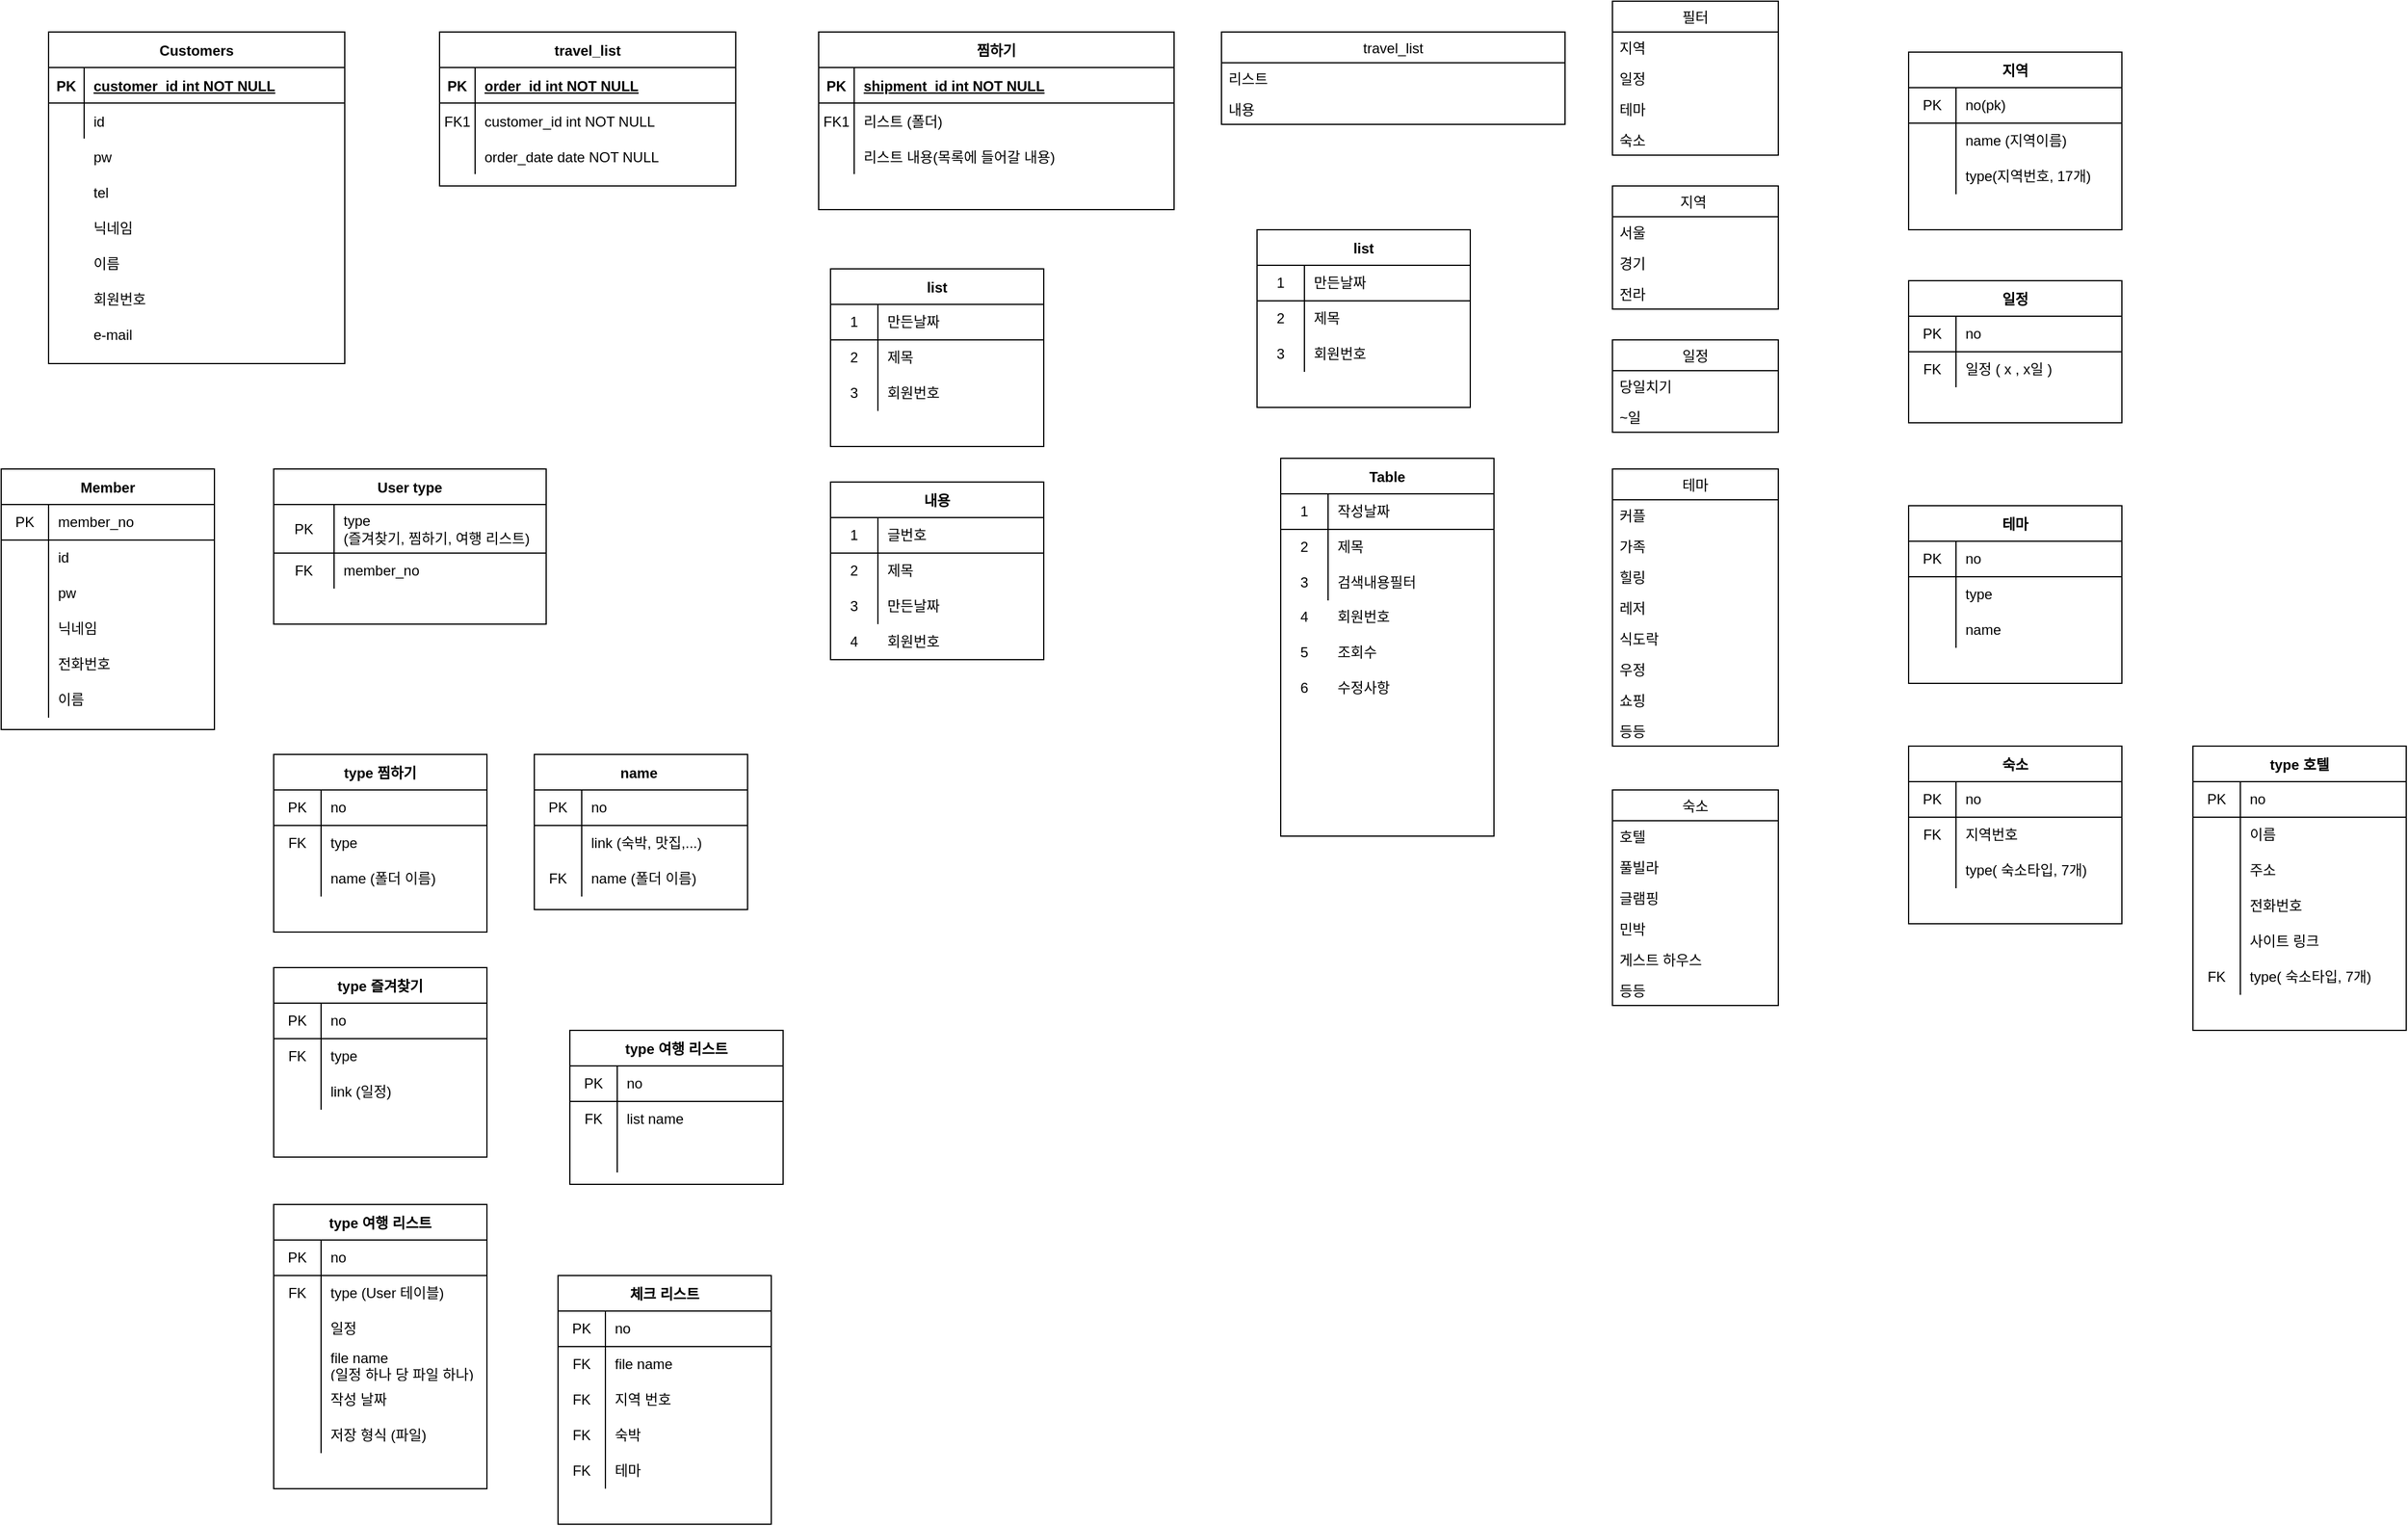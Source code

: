 <mxfile version="14.8.0" type="github" pages="2"><diagram id="R2lEEEUBdFMjLlhIrx00" name="Page-1"><mxGraphModel dx="524" dy="1007" grid="1" gridSize="10" guides="1" tooltips="1" connect="1" arrows="1" fold="1" page="1" pageScale="1" pageWidth="3300" pageHeight="4681" math="0" shadow="0" extFonts="Permanent Marker^https://fonts.googleapis.com/css?family=Permanent+Marker"><root><mxCell id="0"/><mxCell id="1" parent="0"/><mxCell id="C-vyLk0tnHw3VtMMgP7b-2" value="travel_list" style="shape=table;startSize=30;container=1;collapsible=1;childLayout=tableLayout;fixedRows=1;rowLines=0;fontStyle=1;align=center;resizeLast=1;" parent="1" vertex="1"><mxGeometry x="450" y="120" width="250" height="130" as="geometry"/></mxCell><mxCell id="C-vyLk0tnHw3VtMMgP7b-3" value="" style="shape=partialRectangle;collapsible=0;dropTarget=0;pointerEvents=0;fillColor=none;points=[[0,0.5],[1,0.5]];portConstraint=eastwest;top=0;left=0;right=0;bottom=1;" parent="C-vyLk0tnHw3VtMMgP7b-2" vertex="1"><mxGeometry y="30" width="250" height="30" as="geometry"/></mxCell><mxCell id="C-vyLk0tnHw3VtMMgP7b-4" value="PK" style="shape=partialRectangle;overflow=hidden;connectable=0;fillColor=none;top=0;left=0;bottom=0;right=0;fontStyle=1;" parent="C-vyLk0tnHw3VtMMgP7b-3" vertex="1"><mxGeometry width="30" height="30" as="geometry"/></mxCell><mxCell id="C-vyLk0tnHw3VtMMgP7b-5" value="order_id int NOT NULL " style="shape=partialRectangle;overflow=hidden;connectable=0;fillColor=none;top=0;left=0;bottom=0;right=0;align=left;spacingLeft=6;fontStyle=5;" parent="C-vyLk0tnHw3VtMMgP7b-3" vertex="1"><mxGeometry x="30" width="220" height="30" as="geometry"/></mxCell><mxCell id="C-vyLk0tnHw3VtMMgP7b-6" value="" style="shape=partialRectangle;collapsible=0;dropTarget=0;pointerEvents=0;fillColor=none;points=[[0,0.5],[1,0.5]];portConstraint=eastwest;top=0;left=0;right=0;bottom=0;" parent="C-vyLk0tnHw3VtMMgP7b-2" vertex="1"><mxGeometry y="60" width="250" height="30" as="geometry"/></mxCell><mxCell id="C-vyLk0tnHw3VtMMgP7b-7" value="FK1" style="shape=partialRectangle;overflow=hidden;connectable=0;fillColor=none;top=0;left=0;bottom=0;right=0;" parent="C-vyLk0tnHw3VtMMgP7b-6" vertex="1"><mxGeometry width="30" height="30" as="geometry"/></mxCell><mxCell id="C-vyLk0tnHw3VtMMgP7b-8" value="customer_id int NOT NULL" style="shape=partialRectangle;overflow=hidden;connectable=0;fillColor=none;top=0;left=0;bottom=0;right=0;align=left;spacingLeft=6;" parent="C-vyLk0tnHw3VtMMgP7b-6" vertex="1"><mxGeometry x="30" width="220" height="30" as="geometry"/></mxCell><mxCell id="C-vyLk0tnHw3VtMMgP7b-9" value="" style="shape=partialRectangle;collapsible=0;dropTarget=0;pointerEvents=0;fillColor=none;points=[[0,0.5],[1,0.5]];portConstraint=eastwest;top=0;left=0;right=0;bottom=0;" parent="C-vyLk0tnHw3VtMMgP7b-2" vertex="1"><mxGeometry y="90" width="250" height="30" as="geometry"/></mxCell><mxCell id="C-vyLk0tnHw3VtMMgP7b-10" value="" style="shape=partialRectangle;overflow=hidden;connectable=0;fillColor=none;top=0;left=0;bottom=0;right=0;" parent="C-vyLk0tnHw3VtMMgP7b-9" vertex="1"><mxGeometry width="30" height="30" as="geometry"/></mxCell><mxCell id="C-vyLk0tnHw3VtMMgP7b-11" value="order_date date NOT NULL" style="shape=partialRectangle;overflow=hidden;connectable=0;fillColor=none;top=0;left=0;bottom=0;right=0;align=left;spacingLeft=6;" parent="C-vyLk0tnHw3VtMMgP7b-9" vertex="1"><mxGeometry x="30" width="220" height="30" as="geometry"/></mxCell><mxCell id="C-vyLk0tnHw3VtMMgP7b-13" value="찜하기" style="shape=table;startSize=30;container=1;collapsible=1;childLayout=tableLayout;fixedRows=1;rowLines=0;fontStyle=1;align=center;resizeLast=1;" parent="1" vertex="1"><mxGeometry x="770" y="120" width="300" height="150" as="geometry"/></mxCell><mxCell id="C-vyLk0tnHw3VtMMgP7b-14" value="" style="shape=partialRectangle;collapsible=0;dropTarget=0;pointerEvents=0;fillColor=none;points=[[0,0.5],[1,0.5]];portConstraint=eastwest;top=0;left=0;right=0;bottom=1;" parent="C-vyLk0tnHw3VtMMgP7b-13" vertex="1"><mxGeometry y="30" width="300" height="30" as="geometry"/></mxCell><mxCell id="C-vyLk0tnHw3VtMMgP7b-15" value="PK" style="shape=partialRectangle;overflow=hidden;connectable=0;fillColor=none;top=0;left=0;bottom=0;right=0;fontStyle=1;" parent="C-vyLk0tnHw3VtMMgP7b-14" vertex="1"><mxGeometry width="30" height="30" as="geometry"/></mxCell><mxCell id="C-vyLk0tnHw3VtMMgP7b-16" value="shipment_id int NOT NULL " style="shape=partialRectangle;overflow=hidden;connectable=0;fillColor=none;top=0;left=0;bottom=0;right=0;align=left;spacingLeft=6;fontStyle=5;" parent="C-vyLk0tnHw3VtMMgP7b-14" vertex="1"><mxGeometry x="30" width="270" height="30" as="geometry"/></mxCell><mxCell id="C-vyLk0tnHw3VtMMgP7b-17" value="" style="shape=partialRectangle;collapsible=0;dropTarget=0;pointerEvents=0;fillColor=none;points=[[0,0.5],[1,0.5]];portConstraint=eastwest;top=0;left=0;right=0;bottom=0;" parent="C-vyLk0tnHw3VtMMgP7b-13" vertex="1"><mxGeometry y="60" width="300" height="30" as="geometry"/></mxCell><mxCell id="C-vyLk0tnHw3VtMMgP7b-18" value="FK1" style="shape=partialRectangle;overflow=hidden;connectable=0;fillColor=none;top=0;left=0;bottom=0;right=0;" parent="C-vyLk0tnHw3VtMMgP7b-17" vertex="1"><mxGeometry width="30" height="30" as="geometry"/></mxCell><mxCell id="C-vyLk0tnHw3VtMMgP7b-19" value="리스트 (폴더)" style="shape=partialRectangle;overflow=hidden;connectable=0;fillColor=none;top=0;left=0;bottom=0;right=0;align=left;spacingLeft=6;" parent="C-vyLk0tnHw3VtMMgP7b-17" vertex="1"><mxGeometry x="30" width="270" height="30" as="geometry"/></mxCell><mxCell id="C-vyLk0tnHw3VtMMgP7b-20" value="" style="shape=partialRectangle;collapsible=0;dropTarget=0;pointerEvents=0;fillColor=none;points=[[0,0.5],[1,0.5]];portConstraint=eastwest;top=0;left=0;right=0;bottom=0;" parent="C-vyLk0tnHw3VtMMgP7b-13" vertex="1"><mxGeometry y="90" width="300" height="30" as="geometry"/></mxCell><mxCell id="C-vyLk0tnHw3VtMMgP7b-21" value="" style="shape=partialRectangle;overflow=hidden;connectable=0;fillColor=none;top=0;left=0;bottom=0;right=0;" parent="C-vyLk0tnHw3VtMMgP7b-20" vertex="1"><mxGeometry width="30" height="30" as="geometry"/></mxCell><mxCell id="C-vyLk0tnHw3VtMMgP7b-22" value="리스트 내용(목록에 들어갈 내용)" style="shape=partialRectangle;overflow=hidden;connectable=0;fillColor=none;top=0;left=0;bottom=0;right=0;align=left;spacingLeft=6;" parent="C-vyLk0tnHw3VtMMgP7b-20" vertex="1"><mxGeometry x="30" width="270" height="30" as="geometry"/></mxCell><mxCell id="C-vyLk0tnHw3VtMMgP7b-23" value="Customers" style="shape=table;startSize=30;container=1;collapsible=1;childLayout=tableLayout;fixedRows=1;rowLines=0;fontStyle=1;align=center;resizeLast=1;" parent="1" vertex="1"><mxGeometry x="120" y="120" width="250" height="280" as="geometry"/></mxCell><mxCell id="C-vyLk0tnHw3VtMMgP7b-24" value="" style="shape=partialRectangle;collapsible=0;dropTarget=0;pointerEvents=0;fillColor=none;points=[[0,0.5],[1,0.5]];portConstraint=eastwest;top=0;left=0;right=0;bottom=1;" parent="C-vyLk0tnHw3VtMMgP7b-23" vertex="1"><mxGeometry y="30" width="250" height="30" as="geometry"/></mxCell><mxCell id="C-vyLk0tnHw3VtMMgP7b-25" value="PK" style="shape=partialRectangle;overflow=hidden;connectable=0;fillColor=none;top=0;left=0;bottom=0;right=0;fontStyle=1;" parent="C-vyLk0tnHw3VtMMgP7b-24" vertex="1"><mxGeometry width="30" height="30" as="geometry"/></mxCell><mxCell id="C-vyLk0tnHw3VtMMgP7b-26" value="customer_id int NOT NULL " style="shape=partialRectangle;overflow=hidden;connectable=0;fillColor=none;top=0;left=0;bottom=0;right=0;align=left;spacingLeft=6;fontStyle=5;" parent="C-vyLk0tnHw3VtMMgP7b-24" vertex="1"><mxGeometry x="30" width="220" height="30" as="geometry"/></mxCell><mxCell id="C-vyLk0tnHw3VtMMgP7b-27" value="" style="shape=partialRectangle;collapsible=0;dropTarget=0;pointerEvents=0;fillColor=none;points=[[0,0.5],[1,0.5]];portConstraint=eastwest;top=0;left=0;right=0;bottom=0;" parent="C-vyLk0tnHw3VtMMgP7b-23" vertex="1"><mxGeometry y="60" width="250" height="30" as="geometry"/></mxCell><mxCell id="C-vyLk0tnHw3VtMMgP7b-28" value="" style="shape=partialRectangle;overflow=hidden;connectable=0;fillColor=none;top=0;left=0;bottom=0;right=0;" parent="C-vyLk0tnHw3VtMMgP7b-27" vertex="1"><mxGeometry width="30" height="30" as="geometry"/></mxCell><mxCell id="C-vyLk0tnHw3VtMMgP7b-29" value="id" style="shape=partialRectangle;overflow=hidden;connectable=0;fillColor=none;top=0;left=0;bottom=0;right=0;align=left;spacingLeft=6;" parent="C-vyLk0tnHw3VtMMgP7b-27" vertex="1"><mxGeometry x="30" width="220" height="30" as="geometry"/></mxCell><mxCell id="PFAkTU1OdGt3SEy_p0Fx-1" value="닉네임" style="shape=partialRectangle;overflow=hidden;connectable=0;fillColor=none;top=0;left=0;bottom=0;right=0;align=left;spacingLeft=6;" parent="1" vertex="1"><mxGeometry x="150" y="270" width="220" height="30" as="geometry"/></mxCell><mxCell id="PFAkTU1OdGt3SEy_p0Fx-2" value="이름" style="shape=partialRectangle;overflow=hidden;connectable=0;fillColor=none;top=0;left=0;bottom=0;right=0;align=left;spacingLeft=6;" parent="1" vertex="1"><mxGeometry x="150" y="300" width="220" height="30" as="geometry"/></mxCell><mxCell id="PFAkTU1OdGt3SEy_p0Fx-3" value="회원번호" style="shape=partialRectangle;overflow=hidden;connectable=0;fillColor=none;top=0;left=0;bottom=0;right=0;align=left;spacingLeft=6;" parent="1" vertex="1"><mxGeometry x="150" y="330" width="220" height="30" as="geometry"/></mxCell><mxCell id="PFAkTU1OdGt3SEy_p0Fx-4" value="e-mail" style="shape=partialRectangle;overflow=hidden;connectable=0;fillColor=none;top=0;left=0;bottom=0;right=0;align=left;spacingLeft=6;" parent="1" vertex="1"><mxGeometry x="150" y="360" width="220" height="30" as="geometry"/></mxCell><mxCell id="PFAkTU1OdGt3SEy_p0Fx-5" value="pw" style="shape=partialRectangle;overflow=hidden;connectable=0;fillColor=none;top=0;left=0;bottom=0;right=0;align=left;spacingLeft=6;" parent="1" vertex="1"><mxGeometry x="150" y="210" width="220" height="30" as="geometry"/></mxCell><mxCell id="PFAkTU1OdGt3SEy_p0Fx-6" value="tel" style="shape=partialRectangle;overflow=hidden;connectable=0;fillColor=none;top=0;left=0;bottom=0;right=0;align=left;spacingLeft=6;" parent="1" vertex="1"><mxGeometry x="150" y="240" width="220" height="30" as="geometry"/></mxCell><mxCell id="PFAkTU1OdGt3SEy_p0Fx-28" value="travel_list" style="swimlane;fontStyle=0;childLayout=stackLayout;horizontal=1;startSize=26;horizontalStack=0;resizeParent=1;resizeParentMax=0;resizeLast=0;collapsible=1;marginBottom=0;" parent="1" vertex="1"><mxGeometry x="1110" y="120" width="290" height="78" as="geometry"/></mxCell><mxCell id="PFAkTU1OdGt3SEy_p0Fx-29" value="리스트" style="text;strokeColor=none;fillColor=none;align=left;verticalAlign=top;spacingLeft=4;spacingRight=4;overflow=hidden;rotatable=0;points=[[0,0.5],[1,0.5]];portConstraint=eastwest;" parent="PFAkTU1OdGt3SEy_p0Fx-28" vertex="1"><mxGeometry y="26" width="290" height="26" as="geometry"/></mxCell><mxCell id="PFAkTU1OdGt3SEy_p0Fx-30" value="내용 " style="text;strokeColor=none;fillColor=none;align=left;verticalAlign=top;spacingLeft=4;spacingRight=4;overflow=hidden;rotatable=0;points=[[0,0.5],[1,0.5]];portConstraint=eastwest;" parent="PFAkTU1OdGt3SEy_p0Fx-28" vertex="1"><mxGeometry y="52" width="290" height="26" as="geometry"/></mxCell><mxCell id="PFAkTU1OdGt3SEy_p0Fx-47" value="필터" style="swimlane;fontStyle=0;childLayout=stackLayout;horizontal=1;startSize=26;horizontalStack=0;resizeParent=1;resizeParentMax=0;resizeLast=0;collapsible=1;marginBottom=0;" parent="1" vertex="1"><mxGeometry x="1440" y="94" width="140" height="130" as="geometry"/></mxCell><mxCell id="PFAkTU1OdGt3SEy_p0Fx-48" value="지역" style="text;strokeColor=none;fillColor=none;align=left;verticalAlign=top;spacingLeft=4;spacingRight=4;overflow=hidden;rotatable=0;points=[[0,0.5],[1,0.5]];portConstraint=eastwest;" parent="PFAkTU1OdGt3SEy_p0Fx-47" vertex="1"><mxGeometry y="26" width="140" height="26" as="geometry"/></mxCell><mxCell id="PFAkTU1OdGt3SEy_p0Fx-49" value="일정" style="text;strokeColor=none;fillColor=none;align=left;verticalAlign=top;spacingLeft=4;spacingRight=4;overflow=hidden;rotatable=0;points=[[0,0.5],[1,0.5]];portConstraint=eastwest;" parent="PFAkTU1OdGt3SEy_p0Fx-47" vertex="1"><mxGeometry y="52" width="140" height="26" as="geometry"/></mxCell><mxCell id="PFAkTU1OdGt3SEy_p0Fx-50" value="테마" style="text;strokeColor=none;fillColor=none;align=left;verticalAlign=top;spacingLeft=4;spacingRight=4;overflow=hidden;rotatable=0;points=[[0,0.5],[1,0.5]];portConstraint=eastwest;" parent="PFAkTU1OdGt3SEy_p0Fx-47" vertex="1"><mxGeometry y="78" width="140" height="26" as="geometry"/></mxCell><mxCell id="PFAkTU1OdGt3SEy_p0Fx-304" value="숙소" style="text;strokeColor=none;fillColor=none;align=left;verticalAlign=top;spacingLeft=4;spacingRight=4;overflow=hidden;rotatable=0;points=[[0,0.5],[1,0.5]];portConstraint=eastwest;" parent="PFAkTU1OdGt3SEy_p0Fx-47" vertex="1"><mxGeometry y="104" width="140" height="26" as="geometry"/></mxCell><mxCell id="PFAkTU1OdGt3SEy_p0Fx-51" value="지역 " style="swimlane;fontStyle=0;childLayout=stackLayout;horizontal=1;startSize=26;horizontalStack=0;resizeParent=1;resizeParentMax=0;resizeLast=0;collapsible=1;marginBottom=0;" parent="1" vertex="1"><mxGeometry x="1440" y="250" width="140" height="104" as="geometry"/></mxCell><mxCell id="PFAkTU1OdGt3SEy_p0Fx-52" value="서울" style="text;strokeColor=none;fillColor=none;align=left;verticalAlign=top;spacingLeft=4;spacingRight=4;overflow=hidden;rotatable=0;points=[[0,0.5],[1,0.5]];portConstraint=eastwest;" parent="PFAkTU1OdGt3SEy_p0Fx-51" vertex="1"><mxGeometry y="26" width="140" height="26" as="geometry"/></mxCell><mxCell id="PFAkTU1OdGt3SEy_p0Fx-53" value="경기" style="text;strokeColor=none;fillColor=none;align=left;verticalAlign=top;spacingLeft=4;spacingRight=4;overflow=hidden;rotatable=0;points=[[0,0.5],[1,0.5]];portConstraint=eastwest;" parent="PFAkTU1OdGt3SEy_p0Fx-51" vertex="1"><mxGeometry y="52" width="140" height="26" as="geometry"/></mxCell><mxCell id="PFAkTU1OdGt3SEy_p0Fx-54" value="전라" style="text;strokeColor=none;fillColor=none;align=left;verticalAlign=top;spacingLeft=4;spacingRight=4;overflow=hidden;rotatable=0;points=[[0,0.5],[1,0.5]];portConstraint=eastwest;" parent="PFAkTU1OdGt3SEy_p0Fx-51" vertex="1"><mxGeometry y="78" width="140" height="26" as="geometry"/></mxCell><mxCell id="PFAkTU1OdGt3SEy_p0Fx-55" value="일정" style="swimlane;fontStyle=0;childLayout=stackLayout;horizontal=1;startSize=26;horizontalStack=0;resizeParent=1;resizeParentMax=0;resizeLast=0;collapsible=1;marginBottom=0;" parent="1" vertex="1"><mxGeometry x="1440" y="380" width="140" height="78" as="geometry"/></mxCell><mxCell id="PFAkTU1OdGt3SEy_p0Fx-56" value="당일치기" style="text;strokeColor=none;fillColor=none;align=left;verticalAlign=top;spacingLeft=4;spacingRight=4;overflow=hidden;rotatable=0;points=[[0,0.5],[1,0.5]];portConstraint=eastwest;" parent="PFAkTU1OdGt3SEy_p0Fx-55" vertex="1"><mxGeometry y="26" width="140" height="26" as="geometry"/></mxCell><mxCell id="PFAkTU1OdGt3SEy_p0Fx-57" value="~일" style="text;strokeColor=none;fillColor=none;align=left;verticalAlign=top;spacingLeft=4;spacingRight=4;overflow=hidden;rotatable=0;points=[[0,0.5],[1,0.5]];portConstraint=eastwest;" parent="PFAkTU1OdGt3SEy_p0Fx-55" vertex="1"><mxGeometry y="52" width="140" height="26" as="geometry"/></mxCell><mxCell id="PFAkTU1OdGt3SEy_p0Fx-59" value="테마" style="swimlane;fontStyle=0;childLayout=stackLayout;horizontal=1;startSize=26;horizontalStack=0;resizeParent=1;resizeParentMax=0;resizeLast=0;collapsible=1;marginBottom=0;" parent="1" vertex="1"><mxGeometry x="1440" y="489" width="140" height="234" as="geometry"/></mxCell><mxCell id="PFAkTU1OdGt3SEy_p0Fx-60" value="커플" style="text;strokeColor=none;fillColor=none;align=left;verticalAlign=top;spacingLeft=4;spacingRight=4;overflow=hidden;rotatable=0;points=[[0,0.5],[1,0.5]];portConstraint=eastwest;" parent="PFAkTU1OdGt3SEy_p0Fx-59" vertex="1"><mxGeometry y="26" width="140" height="26" as="geometry"/></mxCell><mxCell id="PFAkTU1OdGt3SEy_p0Fx-66" value="가족" style="text;strokeColor=none;fillColor=none;align=left;verticalAlign=top;spacingLeft=4;spacingRight=4;overflow=hidden;rotatable=0;points=[[0,0.5],[1,0.5]];portConstraint=eastwest;" parent="PFAkTU1OdGt3SEy_p0Fx-59" vertex="1"><mxGeometry y="52" width="140" height="26" as="geometry"/></mxCell><mxCell id="PFAkTU1OdGt3SEy_p0Fx-63" value="힐링" style="text;strokeColor=none;fillColor=none;align=left;verticalAlign=top;spacingLeft=4;spacingRight=4;overflow=hidden;rotatable=0;points=[[0,0.5],[1,0.5]];portConstraint=eastwest;" parent="PFAkTU1OdGt3SEy_p0Fx-59" vertex="1"><mxGeometry y="78" width="140" height="26" as="geometry"/></mxCell><mxCell id="PFAkTU1OdGt3SEy_p0Fx-64" value="레저" style="text;strokeColor=none;fillColor=none;align=left;verticalAlign=top;spacingLeft=4;spacingRight=4;overflow=hidden;rotatable=0;points=[[0,0.5],[1,0.5]];portConstraint=eastwest;" parent="PFAkTU1OdGt3SEy_p0Fx-59" vertex="1"><mxGeometry y="104" width="140" height="26" as="geometry"/></mxCell><mxCell id="PFAkTU1OdGt3SEy_p0Fx-65" value="식도락" style="text;strokeColor=none;fillColor=none;align=left;verticalAlign=top;spacingLeft=4;spacingRight=4;overflow=hidden;rotatable=0;points=[[0,0.5],[1,0.5]];portConstraint=eastwest;" parent="PFAkTU1OdGt3SEy_p0Fx-59" vertex="1"><mxGeometry y="130" width="140" height="26" as="geometry"/></mxCell><mxCell id="PFAkTU1OdGt3SEy_p0Fx-61" value="우정" style="text;strokeColor=none;fillColor=none;align=left;verticalAlign=top;spacingLeft=4;spacingRight=4;overflow=hidden;rotatable=0;points=[[0,0.5],[1,0.5]];portConstraint=eastwest;" parent="PFAkTU1OdGt3SEy_p0Fx-59" vertex="1"><mxGeometry y="156" width="140" height="26" as="geometry"/></mxCell><mxCell id="PFAkTU1OdGt3SEy_p0Fx-68" value="쇼핑" style="text;strokeColor=none;fillColor=none;align=left;verticalAlign=top;spacingLeft=4;spacingRight=4;overflow=hidden;rotatable=0;points=[[0,0.5],[1,0.5]];portConstraint=eastwest;" parent="PFAkTU1OdGt3SEy_p0Fx-59" vertex="1"><mxGeometry y="182" width="140" height="26" as="geometry"/></mxCell><mxCell id="PFAkTU1OdGt3SEy_p0Fx-62" value="등등" style="text;strokeColor=none;fillColor=none;align=left;verticalAlign=top;spacingLeft=4;spacingRight=4;overflow=hidden;rotatable=0;points=[[0,0.5],[1,0.5]];portConstraint=eastwest;" parent="PFAkTU1OdGt3SEy_p0Fx-59" vertex="1"><mxGeometry y="208" width="140" height="26" as="geometry"/></mxCell><mxCell id="PFAkTU1OdGt3SEy_p0Fx-69" value="숙소" style="swimlane;fontStyle=0;childLayout=stackLayout;horizontal=1;startSize=26;horizontalStack=0;resizeParent=1;resizeParentMax=0;resizeLast=0;collapsible=1;marginBottom=0;" parent="1" vertex="1"><mxGeometry x="1440" y="760" width="140" height="182" as="geometry"/></mxCell><mxCell id="PFAkTU1OdGt3SEy_p0Fx-70" value="호텔" style="text;strokeColor=none;fillColor=none;align=left;verticalAlign=top;spacingLeft=4;spacingRight=4;overflow=hidden;rotatable=0;points=[[0,0.5],[1,0.5]];portConstraint=eastwest;" parent="PFAkTU1OdGt3SEy_p0Fx-69" vertex="1"><mxGeometry y="26" width="140" height="26" as="geometry"/></mxCell><mxCell id="PFAkTU1OdGt3SEy_p0Fx-74" value="풀빌라" style="text;strokeColor=none;fillColor=none;align=left;verticalAlign=top;spacingLeft=4;spacingRight=4;overflow=hidden;rotatable=0;points=[[0,0.5],[1,0.5]];portConstraint=eastwest;" parent="PFAkTU1OdGt3SEy_p0Fx-69" vertex="1"><mxGeometry y="52" width="140" height="26" as="geometry"/></mxCell><mxCell id="PFAkTU1OdGt3SEy_p0Fx-73" value="글램핑" style="text;strokeColor=none;fillColor=none;align=left;verticalAlign=top;spacingLeft=4;spacingRight=4;overflow=hidden;rotatable=0;points=[[0,0.5],[1,0.5]];portConstraint=eastwest;" parent="PFAkTU1OdGt3SEy_p0Fx-69" vertex="1"><mxGeometry y="78" width="140" height="26" as="geometry"/></mxCell><mxCell id="PFAkTU1OdGt3SEy_p0Fx-71" value="민박" style="text;strokeColor=none;fillColor=none;align=left;verticalAlign=top;spacingLeft=4;spacingRight=4;overflow=hidden;rotatable=0;points=[[0,0.5],[1,0.5]];portConstraint=eastwest;" parent="PFAkTU1OdGt3SEy_p0Fx-69" vertex="1"><mxGeometry y="104" width="140" height="26" as="geometry"/></mxCell><mxCell id="PFAkTU1OdGt3SEy_p0Fx-303" value="게스트 하우스" style="text;strokeColor=none;fillColor=none;align=left;verticalAlign=top;spacingLeft=4;spacingRight=4;overflow=hidden;rotatable=0;points=[[0,0.5],[1,0.5]];portConstraint=eastwest;" parent="PFAkTU1OdGt3SEy_p0Fx-69" vertex="1"><mxGeometry y="130" width="140" height="26" as="geometry"/></mxCell><mxCell id="PFAkTU1OdGt3SEy_p0Fx-75" value="등등" style="text;strokeColor=none;fillColor=none;align=left;verticalAlign=top;spacingLeft=4;spacingRight=4;overflow=hidden;rotatable=0;points=[[0,0.5],[1,0.5]];portConstraint=eastwest;" parent="PFAkTU1OdGt3SEy_p0Fx-69" vertex="1"><mxGeometry y="156" width="140" height="26" as="geometry"/></mxCell><mxCell id="PFAkTU1OdGt3SEy_p0Fx-86" value="Member" style="shape=table;startSize=30;container=1;collapsible=0;childLayout=tableLayout;fixedRows=1;rowLines=0;fontStyle=1;align=center;" parent="1" vertex="1"><mxGeometry x="80" y="489" width="180" height="220" as="geometry"/></mxCell><mxCell id="PFAkTU1OdGt3SEy_p0Fx-87" value="" style="shape=partialRectangle;html=1;whiteSpace=wrap;collapsible=0;dropTarget=0;pointerEvents=0;fillColor=none;top=0;left=0;bottom=1;right=0;points=[[0,0.5],[1,0.5]];portConstraint=eastwest;" parent="PFAkTU1OdGt3SEy_p0Fx-86" vertex="1"><mxGeometry y="30" width="180" height="30" as="geometry"/></mxCell><mxCell id="PFAkTU1OdGt3SEy_p0Fx-88" value="PK" style="shape=partialRectangle;html=1;whiteSpace=wrap;connectable=0;fillColor=none;top=0;left=0;bottom=0;right=0;overflow=hidden;" parent="PFAkTU1OdGt3SEy_p0Fx-87" vertex="1"><mxGeometry width="40" height="30" as="geometry"/></mxCell><mxCell id="PFAkTU1OdGt3SEy_p0Fx-89" value="member_no" style="shape=partialRectangle;html=1;whiteSpace=wrap;connectable=0;fillColor=none;top=0;left=0;bottom=0;right=0;align=left;spacingLeft=6;overflow=hidden;" parent="PFAkTU1OdGt3SEy_p0Fx-87" vertex="1"><mxGeometry x="40" width="140" height="30" as="geometry"/></mxCell><mxCell id="PFAkTU1OdGt3SEy_p0Fx-90" value="" style="shape=partialRectangle;html=1;whiteSpace=wrap;collapsible=0;dropTarget=0;pointerEvents=0;fillColor=none;top=0;left=0;bottom=0;right=0;points=[[0,0.5],[1,0.5]];portConstraint=eastwest;" parent="PFAkTU1OdGt3SEy_p0Fx-86" vertex="1"><mxGeometry y="60" width="180" height="30" as="geometry"/></mxCell><mxCell id="PFAkTU1OdGt3SEy_p0Fx-91" value="" style="shape=partialRectangle;html=1;whiteSpace=wrap;connectable=0;fillColor=none;top=0;left=0;bottom=0;right=0;overflow=hidden;" parent="PFAkTU1OdGt3SEy_p0Fx-90" vertex="1"><mxGeometry width="40" height="30" as="geometry"/></mxCell><mxCell id="PFAkTU1OdGt3SEy_p0Fx-92" value="&lt;span&gt;id&lt;/span&gt;" style="shape=partialRectangle;html=1;whiteSpace=wrap;connectable=0;fillColor=none;top=0;left=0;bottom=0;right=0;align=left;spacingLeft=6;overflow=hidden;" parent="PFAkTU1OdGt3SEy_p0Fx-90" vertex="1"><mxGeometry x="40" width="140" height="30" as="geometry"/></mxCell><mxCell id="PFAkTU1OdGt3SEy_p0Fx-93" value="" style="shape=partialRectangle;html=1;whiteSpace=wrap;collapsible=0;dropTarget=0;pointerEvents=0;fillColor=none;top=0;left=0;bottom=0;right=0;points=[[0,0.5],[1,0.5]];portConstraint=eastwest;" parent="PFAkTU1OdGt3SEy_p0Fx-86" vertex="1"><mxGeometry y="90" width="180" height="30" as="geometry"/></mxCell><mxCell id="PFAkTU1OdGt3SEy_p0Fx-94" value="" style="shape=partialRectangle;html=1;whiteSpace=wrap;connectable=0;fillColor=none;top=0;left=0;bottom=0;right=0;overflow=hidden;" parent="PFAkTU1OdGt3SEy_p0Fx-93" vertex="1"><mxGeometry width="40" height="30" as="geometry"/></mxCell><mxCell id="PFAkTU1OdGt3SEy_p0Fx-95" value="&lt;span&gt;pw&lt;/span&gt;" style="shape=partialRectangle;html=1;whiteSpace=wrap;connectable=0;fillColor=none;top=0;left=0;bottom=0;right=0;align=left;spacingLeft=6;overflow=hidden;" parent="PFAkTU1OdGt3SEy_p0Fx-93" vertex="1"><mxGeometry x="40" width="140" height="30" as="geometry"/></mxCell><mxCell id="PFAkTU1OdGt3SEy_p0Fx-308" value="" style="shape=partialRectangle;html=1;whiteSpace=wrap;collapsible=0;dropTarget=0;pointerEvents=0;fillColor=none;top=0;left=0;bottom=0;right=0;points=[[0,0.5],[1,0.5]];portConstraint=eastwest;" parent="PFAkTU1OdGt3SEy_p0Fx-86" vertex="1"><mxGeometry y="120" width="180" height="30" as="geometry"/></mxCell><mxCell id="PFAkTU1OdGt3SEy_p0Fx-309" value="" style="shape=partialRectangle;html=1;whiteSpace=wrap;connectable=0;fillColor=none;top=0;left=0;bottom=0;right=0;overflow=hidden;" parent="PFAkTU1OdGt3SEy_p0Fx-308" vertex="1"><mxGeometry width="40" height="30" as="geometry"/></mxCell><mxCell id="PFAkTU1OdGt3SEy_p0Fx-310" value="닉네임" style="shape=partialRectangle;html=1;whiteSpace=wrap;connectable=0;fillColor=none;top=0;left=0;bottom=0;right=0;align=left;spacingLeft=6;overflow=hidden;" parent="PFAkTU1OdGt3SEy_p0Fx-308" vertex="1"><mxGeometry x="40" width="140" height="30" as="geometry"/></mxCell><mxCell id="PFAkTU1OdGt3SEy_p0Fx-311" value="" style="shape=partialRectangle;html=1;whiteSpace=wrap;collapsible=0;dropTarget=0;pointerEvents=0;fillColor=none;top=0;left=0;bottom=0;right=0;points=[[0,0.5],[1,0.5]];portConstraint=eastwest;" parent="PFAkTU1OdGt3SEy_p0Fx-86" vertex="1"><mxGeometry y="150" width="180" height="30" as="geometry"/></mxCell><mxCell id="PFAkTU1OdGt3SEy_p0Fx-312" value="" style="shape=partialRectangle;html=1;whiteSpace=wrap;connectable=0;fillColor=none;top=0;left=0;bottom=0;right=0;overflow=hidden;" parent="PFAkTU1OdGt3SEy_p0Fx-311" vertex="1"><mxGeometry width="40" height="30" as="geometry"/></mxCell><mxCell id="PFAkTU1OdGt3SEy_p0Fx-313" value="전화번호&amp;nbsp;" style="shape=partialRectangle;html=1;whiteSpace=wrap;connectable=0;fillColor=none;top=0;left=0;bottom=0;right=0;align=left;spacingLeft=6;overflow=hidden;" parent="PFAkTU1OdGt3SEy_p0Fx-311" vertex="1"><mxGeometry x="40" width="140" height="30" as="geometry"/></mxCell><mxCell id="PFAkTU1OdGt3SEy_p0Fx-314" value="" style="shape=partialRectangle;html=1;whiteSpace=wrap;collapsible=0;dropTarget=0;pointerEvents=0;fillColor=none;top=0;left=0;bottom=0;right=0;points=[[0,0.5],[1,0.5]];portConstraint=eastwest;" parent="PFAkTU1OdGt3SEy_p0Fx-86" vertex="1"><mxGeometry y="180" width="180" height="30" as="geometry"/></mxCell><mxCell id="PFAkTU1OdGt3SEy_p0Fx-315" value="" style="shape=partialRectangle;html=1;whiteSpace=wrap;connectable=0;fillColor=none;top=0;left=0;bottom=0;right=0;overflow=hidden;" parent="PFAkTU1OdGt3SEy_p0Fx-314" vertex="1"><mxGeometry width="40" height="30" as="geometry"/></mxCell><mxCell id="PFAkTU1OdGt3SEy_p0Fx-316" value="이름" style="shape=partialRectangle;html=1;whiteSpace=wrap;connectable=0;fillColor=none;top=0;left=0;bottom=0;right=0;align=left;spacingLeft=6;overflow=hidden;" parent="PFAkTU1OdGt3SEy_p0Fx-314" vertex="1"><mxGeometry x="40" width="140" height="30" as="geometry"/></mxCell><mxCell id="PFAkTU1OdGt3SEy_p0Fx-114" value="list" style="shape=table;startSize=30;container=1;collapsible=0;childLayout=tableLayout;fixedRows=1;rowLines=0;fontStyle=1;align=center;" parent="1" vertex="1"><mxGeometry x="780" y="320" width="180" height="150" as="geometry"/></mxCell><mxCell id="PFAkTU1OdGt3SEy_p0Fx-115" value="" style="shape=partialRectangle;html=1;whiteSpace=wrap;collapsible=0;dropTarget=0;pointerEvents=0;fillColor=none;top=0;left=0;bottom=1;right=0;points=[[0,0.5],[1,0.5]];portConstraint=eastwest;" parent="PFAkTU1OdGt3SEy_p0Fx-114" vertex="1"><mxGeometry y="30" width="180" height="30" as="geometry"/></mxCell><mxCell id="PFAkTU1OdGt3SEy_p0Fx-116" value="1" style="shape=partialRectangle;html=1;whiteSpace=wrap;connectable=0;fillColor=none;top=0;left=0;bottom=0;right=0;overflow=hidden;" parent="PFAkTU1OdGt3SEy_p0Fx-115" vertex="1"><mxGeometry width="40" height="30" as="geometry"/></mxCell><mxCell id="PFAkTU1OdGt3SEy_p0Fx-117" value="만든날짜" style="shape=partialRectangle;html=1;whiteSpace=wrap;connectable=0;fillColor=none;top=0;left=0;bottom=0;right=0;align=left;spacingLeft=6;overflow=hidden;" parent="PFAkTU1OdGt3SEy_p0Fx-115" vertex="1"><mxGeometry x="40" width="140" height="30" as="geometry"/></mxCell><mxCell id="PFAkTU1OdGt3SEy_p0Fx-118" value="" style="shape=partialRectangle;html=1;whiteSpace=wrap;collapsible=0;dropTarget=0;pointerEvents=0;fillColor=none;top=0;left=0;bottom=0;right=0;points=[[0,0.5],[1,0.5]];portConstraint=eastwest;" parent="PFAkTU1OdGt3SEy_p0Fx-114" vertex="1"><mxGeometry y="60" width="180" height="30" as="geometry"/></mxCell><mxCell id="PFAkTU1OdGt3SEy_p0Fx-119" value="2" style="shape=partialRectangle;html=1;whiteSpace=wrap;connectable=0;fillColor=none;top=0;left=0;bottom=0;right=0;overflow=hidden;" parent="PFAkTU1OdGt3SEy_p0Fx-118" vertex="1"><mxGeometry width="40" height="30" as="geometry"/></mxCell><mxCell id="PFAkTU1OdGt3SEy_p0Fx-120" value="제목" style="shape=partialRectangle;html=1;whiteSpace=wrap;connectable=0;fillColor=none;top=0;left=0;bottom=0;right=0;align=left;spacingLeft=6;overflow=hidden;" parent="PFAkTU1OdGt3SEy_p0Fx-118" vertex="1"><mxGeometry x="40" width="140" height="30" as="geometry"/></mxCell><mxCell id="PFAkTU1OdGt3SEy_p0Fx-121" value="" style="shape=partialRectangle;html=1;whiteSpace=wrap;collapsible=0;dropTarget=0;pointerEvents=0;fillColor=none;top=0;left=0;bottom=0;right=0;points=[[0,0.5],[1,0.5]];portConstraint=eastwest;" parent="PFAkTU1OdGt3SEy_p0Fx-114" vertex="1"><mxGeometry y="90" width="180" height="30" as="geometry"/></mxCell><mxCell id="PFAkTU1OdGt3SEy_p0Fx-122" value="3" style="shape=partialRectangle;html=1;whiteSpace=wrap;connectable=0;fillColor=none;top=0;left=0;bottom=0;right=0;overflow=hidden;" parent="PFAkTU1OdGt3SEy_p0Fx-121" vertex="1"><mxGeometry width="40" height="30" as="geometry"/></mxCell><mxCell id="PFAkTU1OdGt3SEy_p0Fx-123" value="회원번호" style="shape=partialRectangle;html=1;whiteSpace=wrap;connectable=0;fillColor=none;top=0;left=0;bottom=0;right=0;align=left;spacingLeft=6;overflow=hidden;" parent="PFAkTU1OdGt3SEy_p0Fx-121" vertex="1"><mxGeometry x="40" width="140" height="30" as="geometry"/></mxCell><mxCell id="PFAkTU1OdGt3SEy_p0Fx-124" value="내용" style="shape=table;startSize=30;container=1;collapsible=0;childLayout=tableLayout;fixedRows=1;rowLines=0;fontStyle=1;align=center;" parent="1" vertex="1"><mxGeometry x="780" y="500" width="180" height="150" as="geometry"/></mxCell><mxCell id="PFAkTU1OdGt3SEy_p0Fx-125" value="" style="shape=partialRectangle;html=1;whiteSpace=wrap;collapsible=0;dropTarget=0;pointerEvents=0;fillColor=none;top=0;left=0;bottom=1;right=0;points=[[0,0.5],[1,0.5]];portConstraint=eastwest;" parent="PFAkTU1OdGt3SEy_p0Fx-124" vertex="1"><mxGeometry y="30" width="180" height="30" as="geometry"/></mxCell><mxCell id="PFAkTU1OdGt3SEy_p0Fx-126" value="1" style="shape=partialRectangle;html=1;whiteSpace=wrap;connectable=0;fillColor=none;top=0;left=0;bottom=0;right=0;overflow=hidden;" parent="PFAkTU1OdGt3SEy_p0Fx-125" vertex="1"><mxGeometry width="40" height="30" as="geometry"/></mxCell><mxCell id="PFAkTU1OdGt3SEy_p0Fx-127" value="글번호" style="shape=partialRectangle;html=1;whiteSpace=wrap;connectable=0;fillColor=none;top=0;left=0;bottom=0;right=0;align=left;spacingLeft=6;overflow=hidden;" parent="PFAkTU1OdGt3SEy_p0Fx-125" vertex="1"><mxGeometry x="40" width="140" height="30" as="geometry"/></mxCell><mxCell id="PFAkTU1OdGt3SEy_p0Fx-128" value="" style="shape=partialRectangle;html=1;whiteSpace=wrap;collapsible=0;dropTarget=0;pointerEvents=0;fillColor=none;top=0;left=0;bottom=0;right=0;points=[[0,0.5],[1,0.5]];portConstraint=eastwest;" parent="PFAkTU1OdGt3SEy_p0Fx-124" vertex="1"><mxGeometry y="60" width="180" height="30" as="geometry"/></mxCell><mxCell id="PFAkTU1OdGt3SEy_p0Fx-129" value="2" style="shape=partialRectangle;html=1;whiteSpace=wrap;connectable=0;fillColor=none;top=0;left=0;bottom=0;right=0;overflow=hidden;" parent="PFAkTU1OdGt3SEy_p0Fx-128" vertex="1"><mxGeometry width="40" height="30" as="geometry"/></mxCell><mxCell id="PFAkTU1OdGt3SEy_p0Fx-130" value="제목" style="shape=partialRectangle;html=1;whiteSpace=wrap;connectable=0;fillColor=none;top=0;left=0;bottom=0;right=0;align=left;spacingLeft=6;overflow=hidden;" parent="PFAkTU1OdGt3SEy_p0Fx-128" vertex="1"><mxGeometry x="40" width="140" height="30" as="geometry"/></mxCell><mxCell id="PFAkTU1OdGt3SEy_p0Fx-131" value="" style="shape=partialRectangle;html=1;whiteSpace=wrap;collapsible=0;dropTarget=0;pointerEvents=0;fillColor=none;top=0;left=0;bottom=0;right=0;points=[[0,0.5],[1,0.5]];portConstraint=eastwest;" parent="PFAkTU1OdGt3SEy_p0Fx-124" vertex="1"><mxGeometry y="90" width="180" height="30" as="geometry"/></mxCell><mxCell id="PFAkTU1OdGt3SEy_p0Fx-132" value="3" style="shape=partialRectangle;html=1;whiteSpace=wrap;connectable=0;fillColor=none;top=0;left=0;bottom=0;right=0;overflow=hidden;" parent="PFAkTU1OdGt3SEy_p0Fx-131" vertex="1"><mxGeometry width="40" height="30" as="geometry"/></mxCell><mxCell id="PFAkTU1OdGt3SEy_p0Fx-133" value="만든날짜" style="shape=partialRectangle;html=1;whiteSpace=wrap;connectable=0;fillColor=none;top=0;left=0;bottom=0;right=0;align=left;spacingLeft=6;overflow=hidden;" parent="PFAkTU1OdGt3SEy_p0Fx-131" vertex="1"><mxGeometry x="40" width="140" height="30" as="geometry"/></mxCell><mxCell id="PFAkTU1OdGt3SEy_p0Fx-134" value="" style="shape=partialRectangle;html=1;whiteSpace=wrap;collapsible=0;dropTarget=0;pointerEvents=0;fillColor=none;top=0;left=0;bottom=0;right=0;points=[[0,0.5],[1,0.5]];portConstraint=eastwest;" parent="1" vertex="1"><mxGeometry x="780" y="620" width="180" height="30" as="geometry"/></mxCell><mxCell id="PFAkTU1OdGt3SEy_p0Fx-135" value="4" style="shape=partialRectangle;html=1;whiteSpace=wrap;connectable=0;fillColor=none;top=0;left=0;bottom=0;right=0;overflow=hidden;" parent="PFAkTU1OdGt3SEy_p0Fx-134" vertex="1"><mxGeometry width="40" height="30" as="geometry"/></mxCell><mxCell id="PFAkTU1OdGt3SEy_p0Fx-136" value="회원번호" style="shape=partialRectangle;html=1;whiteSpace=wrap;connectable=0;fillColor=none;top=0;left=0;bottom=0;right=0;align=left;spacingLeft=6;overflow=hidden;" parent="PFAkTU1OdGt3SEy_p0Fx-134" vertex="1"><mxGeometry x="40" width="140" height="30" as="geometry"/></mxCell><mxCell id="PFAkTU1OdGt3SEy_p0Fx-137" value="list" style="shape=table;startSize=30;container=1;collapsible=0;childLayout=tableLayout;fixedRows=1;rowLines=0;fontStyle=1;align=center;" parent="1" vertex="1"><mxGeometry x="1140" y="287" width="180" height="150" as="geometry"/></mxCell><mxCell id="PFAkTU1OdGt3SEy_p0Fx-138" value="" style="shape=partialRectangle;html=1;whiteSpace=wrap;collapsible=0;dropTarget=0;pointerEvents=0;fillColor=none;top=0;left=0;bottom=1;right=0;points=[[0,0.5],[1,0.5]];portConstraint=eastwest;" parent="PFAkTU1OdGt3SEy_p0Fx-137" vertex="1"><mxGeometry y="30" width="180" height="30" as="geometry"/></mxCell><mxCell id="PFAkTU1OdGt3SEy_p0Fx-139" value="1" style="shape=partialRectangle;html=1;whiteSpace=wrap;connectable=0;fillColor=none;top=0;left=0;bottom=0;right=0;overflow=hidden;" parent="PFAkTU1OdGt3SEy_p0Fx-138" vertex="1"><mxGeometry width="40" height="30" as="geometry"/></mxCell><mxCell id="PFAkTU1OdGt3SEy_p0Fx-140" value="만든날짜" style="shape=partialRectangle;html=1;whiteSpace=wrap;connectable=0;fillColor=none;top=0;left=0;bottom=0;right=0;align=left;spacingLeft=6;overflow=hidden;" parent="PFAkTU1OdGt3SEy_p0Fx-138" vertex="1"><mxGeometry x="40" width="140" height="30" as="geometry"/></mxCell><mxCell id="PFAkTU1OdGt3SEy_p0Fx-141" value="" style="shape=partialRectangle;html=1;whiteSpace=wrap;collapsible=0;dropTarget=0;pointerEvents=0;fillColor=none;top=0;left=0;bottom=0;right=0;points=[[0,0.5],[1,0.5]];portConstraint=eastwest;" parent="PFAkTU1OdGt3SEy_p0Fx-137" vertex="1"><mxGeometry y="60" width="180" height="30" as="geometry"/></mxCell><mxCell id="PFAkTU1OdGt3SEy_p0Fx-142" value="2" style="shape=partialRectangle;html=1;whiteSpace=wrap;connectable=0;fillColor=none;top=0;left=0;bottom=0;right=0;overflow=hidden;" parent="PFAkTU1OdGt3SEy_p0Fx-141" vertex="1"><mxGeometry width="40" height="30" as="geometry"/></mxCell><mxCell id="PFAkTU1OdGt3SEy_p0Fx-143" value="제목" style="shape=partialRectangle;html=1;whiteSpace=wrap;connectable=0;fillColor=none;top=0;left=0;bottom=0;right=0;align=left;spacingLeft=6;overflow=hidden;" parent="PFAkTU1OdGt3SEy_p0Fx-141" vertex="1"><mxGeometry x="40" width="140" height="30" as="geometry"/></mxCell><mxCell id="PFAkTU1OdGt3SEy_p0Fx-144" value="" style="shape=partialRectangle;html=1;whiteSpace=wrap;collapsible=0;dropTarget=0;pointerEvents=0;fillColor=none;top=0;left=0;bottom=0;right=0;points=[[0,0.5],[1,0.5]];portConstraint=eastwest;" parent="PFAkTU1OdGt3SEy_p0Fx-137" vertex="1"><mxGeometry y="90" width="180" height="30" as="geometry"/></mxCell><mxCell id="PFAkTU1OdGt3SEy_p0Fx-145" value="3" style="shape=partialRectangle;html=1;whiteSpace=wrap;connectable=0;fillColor=none;top=0;left=0;bottom=0;right=0;overflow=hidden;" parent="PFAkTU1OdGt3SEy_p0Fx-144" vertex="1"><mxGeometry width="40" height="30" as="geometry"/></mxCell><mxCell id="PFAkTU1OdGt3SEy_p0Fx-146" value="회원번호" style="shape=partialRectangle;html=1;whiteSpace=wrap;connectable=0;fillColor=none;top=0;left=0;bottom=0;right=0;align=left;spacingLeft=6;overflow=hidden;" parent="PFAkTU1OdGt3SEy_p0Fx-144" vertex="1"><mxGeometry x="40" width="140" height="30" as="geometry"/></mxCell><mxCell id="PFAkTU1OdGt3SEy_p0Fx-147" value="Table" style="shape=table;startSize=30;container=1;collapsible=0;childLayout=tableLayout;fixedRows=1;rowLines=0;fontStyle=1;align=center;" parent="1" vertex="1"><mxGeometry x="1160" y="480" width="180" height="319" as="geometry"/></mxCell><mxCell id="PFAkTU1OdGt3SEy_p0Fx-148" value="" style="shape=partialRectangle;html=1;whiteSpace=wrap;collapsible=0;dropTarget=0;pointerEvents=0;fillColor=none;top=0;left=0;bottom=1;right=0;points=[[0,0.5],[1,0.5]];portConstraint=eastwest;" parent="PFAkTU1OdGt3SEy_p0Fx-147" vertex="1"><mxGeometry y="30" width="180" height="30" as="geometry"/></mxCell><mxCell id="PFAkTU1OdGt3SEy_p0Fx-149" value="1" style="shape=partialRectangle;html=1;whiteSpace=wrap;connectable=0;fillColor=none;top=0;left=0;bottom=0;right=0;overflow=hidden;" parent="PFAkTU1OdGt3SEy_p0Fx-148" vertex="1"><mxGeometry width="40" height="30" as="geometry"/></mxCell><mxCell id="PFAkTU1OdGt3SEy_p0Fx-150" value="작성날짜" style="shape=partialRectangle;html=1;whiteSpace=wrap;connectable=0;fillColor=none;top=0;left=0;bottom=0;right=0;align=left;spacingLeft=6;overflow=hidden;" parent="PFAkTU1OdGt3SEy_p0Fx-148" vertex="1"><mxGeometry x="40" width="140" height="30" as="geometry"/></mxCell><mxCell id="PFAkTU1OdGt3SEy_p0Fx-151" value="" style="shape=partialRectangle;html=1;whiteSpace=wrap;collapsible=0;dropTarget=0;pointerEvents=0;fillColor=none;top=0;left=0;bottom=0;right=0;points=[[0,0.5],[1,0.5]];portConstraint=eastwest;" parent="PFAkTU1OdGt3SEy_p0Fx-147" vertex="1"><mxGeometry y="60" width="180" height="30" as="geometry"/></mxCell><mxCell id="PFAkTU1OdGt3SEy_p0Fx-152" value="2" style="shape=partialRectangle;html=1;whiteSpace=wrap;connectable=0;fillColor=none;top=0;left=0;bottom=0;right=0;overflow=hidden;" parent="PFAkTU1OdGt3SEy_p0Fx-151" vertex="1"><mxGeometry width="40" height="30" as="geometry"/></mxCell><mxCell id="PFAkTU1OdGt3SEy_p0Fx-153" value="제목" style="shape=partialRectangle;html=1;whiteSpace=wrap;connectable=0;fillColor=none;top=0;left=0;bottom=0;right=0;align=left;spacingLeft=6;overflow=hidden;" parent="PFAkTU1OdGt3SEy_p0Fx-151" vertex="1"><mxGeometry x="40" width="140" height="30" as="geometry"/></mxCell><mxCell id="PFAkTU1OdGt3SEy_p0Fx-154" value="" style="shape=partialRectangle;html=1;whiteSpace=wrap;collapsible=0;dropTarget=0;pointerEvents=0;fillColor=none;top=0;left=0;bottom=0;right=0;points=[[0,0.5],[1,0.5]];portConstraint=eastwest;" parent="PFAkTU1OdGt3SEy_p0Fx-147" vertex="1"><mxGeometry y="90" width="180" height="30" as="geometry"/></mxCell><mxCell id="PFAkTU1OdGt3SEy_p0Fx-155" value="3" style="shape=partialRectangle;html=1;whiteSpace=wrap;connectable=0;fillColor=none;top=0;left=0;bottom=0;right=0;overflow=hidden;" parent="PFAkTU1OdGt3SEy_p0Fx-154" vertex="1"><mxGeometry width="40" height="30" as="geometry"/></mxCell><mxCell id="PFAkTU1OdGt3SEy_p0Fx-156" value="검색내용필터" style="shape=partialRectangle;html=1;whiteSpace=wrap;connectable=0;fillColor=none;top=0;left=0;bottom=0;right=0;align=left;spacingLeft=6;overflow=hidden;" parent="PFAkTU1OdGt3SEy_p0Fx-154" vertex="1"><mxGeometry x="40" width="140" height="30" as="geometry"/></mxCell><mxCell id="PFAkTU1OdGt3SEy_p0Fx-157" value="" style="shape=partialRectangle;html=1;whiteSpace=wrap;collapsible=0;dropTarget=0;pointerEvents=0;fillColor=none;top=0;left=0;bottom=0;right=0;points=[[0,0.5],[1,0.5]];portConstraint=eastwest;" parent="1" vertex="1"><mxGeometry x="1160" y="599" width="180" height="30" as="geometry"/></mxCell><mxCell id="PFAkTU1OdGt3SEy_p0Fx-158" value="4" style="shape=partialRectangle;html=1;whiteSpace=wrap;connectable=0;fillColor=none;top=0;left=0;bottom=0;right=0;overflow=hidden;" parent="PFAkTU1OdGt3SEy_p0Fx-157" vertex="1"><mxGeometry width="40" height="30" as="geometry"/></mxCell><mxCell id="PFAkTU1OdGt3SEy_p0Fx-159" value="회원번호" style="shape=partialRectangle;html=1;whiteSpace=wrap;connectable=0;fillColor=none;top=0;left=0;bottom=0;right=0;align=left;spacingLeft=6;overflow=hidden;" parent="PFAkTU1OdGt3SEy_p0Fx-157" vertex="1"><mxGeometry x="40" width="140" height="30" as="geometry"/></mxCell><mxCell id="PFAkTU1OdGt3SEy_p0Fx-160" value="" style="shape=partialRectangle;html=1;whiteSpace=wrap;collapsible=0;dropTarget=0;pointerEvents=0;fillColor=none;top=0;left=0;bottom=0;right=0;points=[[0,0.5],[1,0.5]];portConstraint=eastwest;" parent="1" vertex="1"><mxGeometry x="1160" y="629" width="180" height="30" as="geometry"/></mxCell><mxCell id="PFAkTU1OdGt3SEy_p0Fx-161" value="5" style="shape=partialRectangle;html=1;whiteSpace=wrap;connectable=0;fillColor=none;top=0;left=0;bottom=0;right=0;overflow=hidden;" parent="PFAkTU1OdGt3SEy_p0Fx-160" vertex="1"><mxGeometry width="40" height="30" as="geometry"/></mxCell><mxCell id="PFAkTU1OdGt3SEy_p0Fx-162" value="조회수" style="shape=partialRectangle;html=1;whiteSpace=wrap;connectable=0;fillColor=none;top=0;left=0;bottom=0;right=0;align=left;spacingLeft=6;overflow=hidden;" parent="PFAkTU1OdGt3SEy_p0Fx-160" vertex="1"><mxGeometry x="40" width="140" height="30" as="geometry"/></mxCell><mxCell id="PFAkTU1OdGt3SEy_p0Fx-163" value="" style="shape=partialRectangle;html=1;whiteSpace=wrap;collapsible=0;dropTarget=0;pointerEvents=0;fillColor=none;top=0;left=0;bottom=0;right=0;points=[[0,0.5],[1,0.5]];portConstraint=eastwest;" parent="1" vertex="1"><mxGeometry x="1160" y="659" width="180" height="30" as="geometry"/></mxCell><mxCell id="PFAkTU1OdGt3SEy_p0Fx-164" value="6" style="shape=partialRectangle;html=1;whiteSpace=wrap;connectable=0;fillColor=none;top=0;left=0;bottom=0;right=0;overflow=hidden;" parent="PFAkTU1OdGt3SEy_p0Fx-163" vertex="1"><mxGeometry width="40" height="30" as="geometry"/></mxCell><mxCell id="PFAkTU1OdGt3SEy_p0Fx-165" value="수정사항" style="shape=partialRectangle;html=1;whiteSpace=wrap;connectable=0;fillColor=none;top=0;left=0;bottom=0;right=0;align=left;spacingLeft=6;overflow=hidden;" parent="PFAkTU1OdGt3SEy_p0Fx-163" vertex="1"><mxGeometry x="40" width="140" height="30" as="geometry"/></mxCell><mxCell id="PFAkTU1OdGt3SEy_p0Fx-179" value="지역" style="shape=table;startSize=30;container=1;collapsible=0;childLayout=tableLayout;fixedRows=1;rowLines=0;fontStyle=1;align=center;" parent="1" vertex="1"><mxGeometry x="1690" y="137" width="180" height="150" as="geometry"/></mxCell><mxCell id="PFAkTU1OdGt3SEy_p0Fx-180" value="" style="shape=partialRectangle;html=1;whiteSpace=wrap;collapsible=0;dropTarget=0;pointerEvents=0;fillColor=none;top=0;left=0;bottom=1;right=0;points=[[0,0.5],[1,0.5]];portConstraint=eastwest;" parent="PFAkTU1OdGt3SEy_p0Fx-179" vertex="1"><mxGeometry y="30" width="180" height="30" as="geometry"/></mxCell><mxCell id="PFAkTU1OdGt3SEy_p0Fx-181" value="PK" style="shape=partialRectangle;html=1;whiteSpace=wrap;connectable=0;fillColor=none;top=0;left=0;bottom=0;right=0;overflow=hidden;" parent="PFAkTU1OdGt3SEy_p0Fx-180" vertex="1"><mxGeometry width="40" height="30" as="geometry"/></mxCell><mxCell id="PFAkTU1OdGt3SEy_p0Fx-182" value="no(pk)" style="shape=partialRectangle;html=1;whiteSpace=wrap;connectable=0;fillColor=none;top=0;left=0;bottom=0;right=0;align=left;spacingLeft=6;overflow=hidden;" parent="PFAkTU1OdGt3SEy_p0Fx-180" vertex="1"><mxGeometry x="40" width="140" height="30" as="geometry"/></mxCell><mxCell id="PFAkTU1OdGt3SEy_p0Fx-183" value="" style="shape=partialRectangle;html=1;whiteSpace=wrap;collapsible=0;dropTarget=0;pointerEvents=0;fillColor=none;top=0;left=0;bottom=0;right=0;points=[[0,0.5],[1,0.5]];portConstraint=eastwest;" parent="PFAkTU1OdGt3SEy_p0Fx-179" vertex="1"><mxGeometry y="60" width="180" height="30" as="geometry"/></mxCell><mxCell id="PFAkTU1OdGt3SEy_p0Fx-184" value="" style="shape=partialRectangle;html=1;whiteSpace=wrap;connectable=0;fillColor=none;top=0;left=0;bottom=0;right=0;overflow=hidden;" parent="PFAkTU1OdGt3SEy_p0Fx-183" vertex="1"><mxGeometry width="40" height="30" as="geometry"/></mxCell><mxCell id="PFAkTU1OdGt3SEy_p0Fx-185" value="name (지역이름)" style="shape=partialRectangle;html=1;whiteSpace=wrap;connectable=0;fillColor=none;top=0;left=0;bottom=0;right=0;align=left;spacingLeft=6;overflow=hidden;" parent="PFAkTU1OdGt3SEy_p0Fx-183" vertex="1"><mxGeometry x="40" width="140" height="30" as="geometry"/></mxCell><mxCell id="PFAkTU1OdGt3SEy_p0Fx-224" value="" style="shape=partialRectangle;html=1;whiteSpace=wrap;collapsible=0;dropTarget=0;pointerEvents=0;fillColor=none;top=0;left=0;bottom=0;right=0;points=[[0,0.5],[1,0.5]];portConstraint=eastwest;" parent="PFAkTU1OdGt3SEy_p0Fx-179" vertex="1"><mxGeometry y="90" width="180" height="30" as="geometry"/></mxCell><mxCell id="PFAkTU1OdGt3SEy_p0Fx-225" value="" style="shape=partialRectangle;html=1;whiteSpace=wrap;connectable=0;fillColor=none;top=0;left=0;bottom=0;right=0;overflow=hidden;" parent="PFAkTU1OdGt3SEy_p0Fx-224" vertex="1"><mxGeometry width="40" height="30" as="geometry"/></mxCell><mxCell id="PFAkTU1OdGt3SEy_p0Fx-226" value="type(지역번호, 17개)" style="shape=partialRectangle;html=1;whiteSpace=wrap;connectable=0;fillColor=none;top=0;left=0;bottom=0;right=0;align=left;spacingLeft=6;overflow=hidden;" parent="PFAkTU1OdGt3SEy_p0Fx-224" vertex="1"><mxGeometry x="40" width="140" height="30" as="geometry"/></mxCell><mxCell id="PFAkTU1OdGt3SEy_p0Fx-196" value="일정" style="shape=table;startSize=30;container=1;collapsible=0;childLayout=tableLayout;fixedRows=1;rowLines=0;fontStyle=1;align=center;" parent="1" vertex="1"><mxGeometry x="1690" y="330" width="180" height="120" as="geometry"/></mxCell><mxCell id="PFAkTU1OdGt3SEy_p0Fx-197" value="" style="shape=partialRectangle;html=1;whiteSpace=wrap;collapsible=0;dropTarget=0;pointerEvents=0;fillColor=none;top=0;left=0;bottom=1;right=0;points=[[0,0.5],[1,0.5]];portConstraint=eastwest;" parent="PFAkTU1OdGt3SEy_p0Fx-196" vertex="1"><mxGeometry y="30" width="180" height="30" as="geometry"/></mxCell><mxCell id="PFAkTU1OdGt3SEy_p0Fx-198" value="PK" style="shape=partialRectangle;html=1;whiteSpace=wrap;connectable=0;fillColor=none;top=0;left=0;bottom=0;right=0;overflow=hidden;" parent="PFAkTU1OdGt3SEy_p0Fx-197" vertex="1"><mxGeometry width="40" height="30" as="geometry"/></mxCell><mxCell id="PFAkTU1OdGt3SEy_p0Fx-199" value="no" style="shape=partialRectangle;html=1;whiteSpace=wrap;connectable=0;fillColor=none;top=0;left=0;bottom=0;right=0;align=left;spacingLeft=6;overflow=hidden;" parent="PFAkTU1OdGt3SEy_p0Fx-197" vertex="1"><mxGeometry x="40" width="140" height="30" as="geometry"/></mxCell><mxCell id="PFAkTU1OdGt3SEy_p0Fx-200" value="" style="shape=partialRectangle;html=1;whiteSpace=wrap;collapsible=0;dropTarget=0;pointerEvents=0;fillColor=none;top=0;left=0;bottom=0;right=0;points=[[0,0.5],[1,0.5]];portConstraint=eastwest;" parent="PFAkTU1OdGt3SEy_p0Fx-196" vertex="1"><mxGeometry y="60" width="180" height="30" as="geometry"/></mxCell><mxCell id="PFAkTU1OdGt3SEy_p0Fx-201" value="FK" style="shape=partialRectangle;html=1;whiteSpace=wrap;connectable=0;fillColor=none;top=0;left=0;bottom=0;right=0;overflow=hidden;" parent="PFAkTU1OdGt3SEy_p0Fx-200" vertex="1"><mxGeometry width="40" height="30" as="geometry"/></mxCell><mxCell id="PFAkTU1OdGt3SEy_p0Fx-202" value="일정 ( x , x일 )" style="shape=partialRectangle;html=1;whiteSpace=wrap;connectable=0;fillColor=none;top=0;left=0;bottom=0;right=0;align=left;spacingLeft=6;overflow=hidden;" parent="PFAkTU1OdGt3SEy_p0Fx-200" vertex="1"><mxGeometry x="40" width="140" height="30" as="geometry"/></mxCell><mxCell id="PFAkTU1OdGt3SEy_p0Fx-247" value="테마" style="shape=table;startSize=30;container=1;collapsible=0;childLayout=tableLayout;fixedRows=1;rowLines=0;fontStyle=1;align=center;" parent="1" vertex="1"><mxGeometry x="1690" y="520" width="180" height="150" as="geometry"/></mxCell><mxCell id="PFAkTU1OdGt3SEy_p0Fx-248" value="" style="shape=partialRectangle;html=1;whiteSpace=wrap;collapsible=0;dropTarget=0;pointerEvents=0;fillColor=none;top=0;left=0;bottom=1;right=0;points=[[0,0.5],[1,0.5]];portConstraint=eastwest;" parent="PFAkTU1OdGt3SEy_p0Fx-247" vertex="1"><mxGeometry y="30" width="180" height="30" as="geometry"/></mxCell><mxCell id="PFAkTU1OdGt3SEy_p0Fx-249" value="PK" style="shape=partialRectangle;html=1;whiteSpace=wrap;connectable=0;fillColor=none;top=0;left=0;bottom=0;right=0;overflow=hidden;" parent="PFAkTU1OdGt3SEy_p0Fx-248" vertex="1"><mxGeometry width="40" height="30" as="geometry"/></mxCell><mxCell id="PFAkTU1OdGt3SEy_p0Fx-250" value="no" style="shape=partialRectangle;html=1;whiteSpace=wrap;connectable=0;fillColor=none;top=0;left=0;bottom=0;right=0;align=left;spacingLeft=6;overflow=hidden;" parent="PFAkTU1OdGt3SEy_p0Fx-248" vertex="1"><mxGeometry x="40" width="140" height="30" as="geometry"/></mxCell><mxCell id="PFAkTU1OdGt3SEy_p0Fx-251" value="" style="shape=partialRectangle;html=1;whiteSpace=wrap;collapsible=0;dropTarget=0;pointerEvents=0;fillColor=none;top=0;left=0;bottom=0;right=0;points=[[0,0.5],[1,0.5]];portConstraint=eastwest;" parent="PFAkTU1OdGt3SEy_p0Fx-247" vertex="1"><mxGeometry y="60" width="180" height="30" as="geometry"/></mxCell><mxCell id="PFAkTU1OdGt3SEy_p0Fx-252" value="" style="shape=partialRectangle;html=1;whiteSpace=wrap;connectable=0;fillColor=none;top=0;left=0;bottom=0;right=0;overflow=hidden;" parent="PFAkTU1OdGt3SEy_p0Fx-251" vertex="1"><mxGeometry width="40" height="30" as="geometry"/></mxCell><mxCell id="PFAkTU1OdGt3SEy_p0Fx-253" value="type&amp;nbsp;" style="shape=partialRectangle;html=1;whiteSpace=wrap;connectable=0;fillColor=none;top=0;left=0;bottom=0;right=0;align=left;spacingLeft=6;overflow=hidden;" parent="PFAkTU1OdGt3SEy_p0Fx-251" vertex="1"><mxGeometry x="40" width="140" height="30" as="geometry"/></mxCell><mxCell id="PFAkTU1OdGt3SEy_p0Fx-254" value="" style="shape=partialRectangle;html=1;whiteSpace=wrap;collapsible=0;dropTarget=0;pointerEvents=0;fillColor=none;top=0;left=0;bottom=0;right=0;points=[[0,0.5],[1,0.5]];portConstraint=eastwest;" parent="PFAkTU1OdGt3SEy_p0Fx-247" vertex="1"><mxGeometry y="90" width="180" height="30" as="geometry"/></mxCell><mxCell id="PFAkTU1OdGt3SEy_p0Fx-255" value="" style="shape=partialRectangle;html=1;whiteSpace=wrap;connectable=0;fillColor=none;top=0;left=0;bottom=0;right=0;overflow=hidden;" parent="PFAkTU1OdGt3SEy_p0Fx-254" vertex="1"><mxGeometry width="40" height="30" as="geometry"/></mxCell><mxCell id="PFAkTU1OdGt3SEy_p0Fx-256" value="name&amp;nbsp;" style="shape=partialRectangle;html=1;whiteSpace=wrap;connectable=0;fillColor=none;top=0;left=0;bottom=0;right=0;align=left;spacingLeft=6;overflow=hidden;" parent="PFAkTU1OdGt3SEy_p0Fx-254" vertex="1"><mxGeometry x="40" width="140" height="30" as="geometry"/></mxCell><mxCell id="PFAkTU1OdGt3SEy_p0Fx-268" value="숙소" style="shape=table;startSize=30;container=1;collapsible=0;childLayout=tableLayout;fixedRows=1;rowLines=0;fontStyle=1;align=center;" parent="1" vertex="1"><mxGeometry x="1690" y="723" width="180" height="150" as="geometry"/></mxCell><mxCell id="PFAkTU1OdGt3SEy_p0Fx-269" value="" style="shape=partialRectangle;html=1;whiteSpace=wrap;collapsible=0;dropTarget=0;pointerEvents=0;fillColor=none;top=0;left=0;bottom=1;right=0;points=[[0,0.5],[1,0.5]];portConstraint=eastwest;" parent="PFAkTU1OdGt3SEy_p0Fx-268" vertex="1"><mxGeometry y="30" width="180" height="30" as="geometry"/></mxCell><mxCell id="PFAkTU1OdGt3SEy_p0Fx-270" value="PK" style="shape=partialRectangle;html=1;whiteSpace=wrap;connectable=0;fillColor=none;top=0;left=0;bottom=0;right=0;overflow=hidden;" parent="PFAkTU1OdGt3SEy_p0Fx-269" vertex="1"><mxGeometry width="40" height="30" as="geometry"/></mxCell><mxCell id="PFAkTU1OdGt3SEy_p0Fx-271" value="no" style="shape=partialRectangle;html=1;whiteSpace=wrap;connectable=0;fillColor=none;top=0;left=0;bottom=0;right=0;align=left;spacingLeft=6;overflow=hidden;" parent="PFAkTU1OdGt3SEy_p0Fx-269" vertex="1"><mxGeometry x="40" width="140" height="30" as="geometry"/></mxCell><mxCell id="PFAkTU1OdGt3SEy_p0Fx-272" value="" style="shape=partialRectangle;html=1;whiteSpace=wrap;collapsible=0;dropTarget=0;pointerEvents=0;fillColor=none;top=0;left=0;bottom=0;right=0;points=[[0,0.5],[1,0.5]];portConstraint=eastwest;" parent="PFAkTU1OdGt3SEy_p0Fx-268" vertex="1"><mxGeometry y="60" width="180" height="30" as="geometry"/></mxCell><mxCell id="PFAkTU1OdGt3SEy_p0Fx-273" value="FK" style="shape=partialRectangle;html=1;whiteSpace=wrap;connectable=0;fillColor=none;top=0;left=0;bottom=0;right=0;overflow=hidden;" parent="PFAkTU1OdGt3SEy_p0Fx-272" vertex="1"><mxGeometry width="40" height="30" as="geometry"/></mxCell><mxCell id="PFAkTU1OdGt3SEy_p0Fx-274" value="지역번호" style="shape=partialRectangle;html=1;whiteSpace=wrap;connectable=0;fillColor=none;top=0;left=0;bottom=0;right=0;align=left;spacingLeft=6;overflow=hidden;" parent="PFAkTU1OdGt3SEy_p0Fx-272" vertex="1"><mxGeometry x="40" width="140" height="30" as="geometry"/></mxCell><mxCell id="PFAkTU1OdGt3SEy_p0Fx-294" value="" style="shape=partialRectangle;html=1;whiteSpace=wrap;collapsible=0;dropTarget=0;pointerEvents=0;fillColor=none;top=0;left=0;bottom=0;right=0;points=[[0,0.5],[1,0.5]];portConstraint=eastwest;" parent="PFAkTU1OdGt3SEy_p0Fx-268" vertex="1"><mxGeometry y="90" width="180" height="30" as="geometry"/></mxCell><mxCell id="PFAkTU1OdGt3SEy_p0Fx-295" value="" style="shape=partialRectangle;html=1;whiteSpace=wrap;connectable=0;fillColor=none;top=0;left=0;bottom=0;right=0;overflow=hidden;" parent="PFAkTU1OdGt3SEy_p0Fx-294" vertex="1"><mxGeometry width="40" height="30" as="geometry"/></mxCell><mxCell id="PFAkTU1OdGt3SEy_p0Fx-296" value="type( 숙소타입, 7개)" style="shape=partialRectangle;html=1;whiteSpace=wrap;connectable=0;fillColor=none;top=0;left=0;bottom=0;right=0;align=left;spacingLeft=6;overflow=hidden;" parent="PFAkTU1OdGt3SEy_p0Fx-294" vertex="1"><mxGeometry x="40" width="140" height="30" as="geometry"/></mxCell><mxCell id="PFAkTU1OdGt3SEy_p0Fx-278" value="type 호텔" style="shape=table;startSize=30;container=1;collapsible=0;childLayout=tableLayout;fixedRows=1;rowLines=0;fontStyle=1;align=center;" parent="1" vertex="1"><mxGeometry x="1930" y="723" width="180" height="240" as="geometry"/></mxCell><mxCell id="PFAkTU1OdGt3SEy_p0Fx-279" value="" style="shape=partialRectangle;html=1;whiteSpace=wrap;collapsible=0;dropTarget=0;pointerEvents=0;fillColor=none;top=0;left=0;bottom=1;right=0;points=[[0,0.5],[1,0.5]];portConstraint=eastwest;" parent="PFAkTU1OdGt3SEy_p0Fx-278" vertex="1"><mxGeometry y="30" width="180" height="30" as="geometry"/></mxCell><mxCell id="PFAkTU1OdGt3SEy_p0Fx-280" value="PK" style="shape=partialRectangle;html=1;whiteSpace=wrap;connectable=0;fillColor=none;top=0;left=0;bottom=0;right=0;overflow=hidden;" parent="PFAkTU1OdGt3SEy_p0Fx-279" vertex="1"><mxGeometry width="40" height="30" as="geometry"/></mxCell><mxCell id="PFAkTU1OdGt3SEy_p0Fx-281" value="no" style="shape=partialRectangle;html=1;whiteSpace=wrap;connectable=0;fillColor=none;top=0;left=0;bottom=0;right=0;align=left;spacingLeft=6;overflow=hidden;" parent="PFAkTU1OdGt3SEy_p0Fx-279" vertex="1"><mxGeometry x="40" width="140" height="30" as="geometry"/></mxCell><mxCell id="PFAkTU1OdGt3SEy_p0Fx-282" value="" style="shape=partialRectangle;html=1;whiteSpace=wrap;collapsible=0;dropTarget=0;pointerEvents=0;fillColor=none;top=0;left=0;bottom=0;right=0;points=[[0,0.5],[1,0.5]];portConstraint=eastwest;" parent="PFAkTU1OdGt3SEy_p0Fx-278" vertex="1"><mxGeometry y="60" width="180" height="30" as="geometry"/></mxCell><mxCell id="PFAkTU1OdGt3SEy_p0Fx-283" value="" style="shape=partialRectangle;html=1;whiteSpace=wrap;connectable=0;fillColor=none;top=0;left=0;bottom=0;right=0;overflow=hidden;" parent="PFAkTU1OdGt3SEy_p0Fx-282" vertex="1"><mxGeometry width="40" height="30" as="geometry"/></mxCell><mxCell id="PFAkTU1OdGt3SEy_p0Fx-284" value="이름" style="shape=partialRectangle;html=1;whiteSpace=wrap;connectable=0;fillColor=none;top=0;left=0;bottom=0;right=0;align=left;spacingLeft=6;overflow=hidden;" parent="PFAkTU1OdGt3SEy_p0Fx-282" vertex="1"><mxGeometry x="40" width="140" height="30" as="geometry"/></mxCell><mxCell id="PFAkTU1OdGt3SEy_p0Fx-285" value="" style="shape=partialRectangle;html=1;whiteSpace=wrap;collapsible=0;dropTarget=0;pointerEvents=0;fillColor=none;top=0;left=0;bottom=0;right=0;points=[[0,0.5],[1,0.5]];portConstraint=eastwest;" parent="PFAkTU1OdGt3SEy_p0Fx-278" vertex="1"><mxGeometry y="90" width="180" height="30" as="geometry"/></mxCell><mxCell id="PFAkTU1OdGt3SEy_p0Fx-286" value="" style="shape=partialRectangle;html=1;whiteSpace=wrap;connectable=0;fillColor=none;top=0;left=0;bottom=0;right=0;overflow=hidden;" parent="PFAkTU1OdGt3SEy_p0Fx-285" vertex="1"><mxGeometry width="40" height="30" as="geometry"/></mxCell><mxCell id="PFAkTU1OdGt3SEy_p0Fx-287" value="주소" style="shape=partialRectangle;html=1;whiteSpace=wrap;connectable=0;fillColor=none;top=0;left=0;bottom=0;right=0;align=left;spacingLeft=6;overflow=hidden;" parent="PFAkTU1OdGt3SEy_p0Fx-285" vertex="1"><mxGeometry x="40" width="140" height="30" as="geometry"/></mxCell><mxCell id="PFAkTU1OdGt3SEy_p0Fx-288" value="" style="shape=partialRectangle;html=1;whiteSpace=wrap;collapsible=0;dropTarget=0;pointerEvents=0;fillColor=none;top=0;left=0;bottom=0;right=0;points=[[0,0.5],[1,0.5]];portConstraint=eastwest;" parent="PFAkTU1OdGt3SEy_p0Fx-278" vertex="1"><mxGeometry y="120" width="180" height="30" as="geometry"/></mxCell><mxCell id="PFAkTU1OdGt3SEy_p0Fx-289" value="" style="shape=partialRectangle;html=1;whiteSpace=wrap;connectable=0;fillColor=none;top=0;left=0;bottom=0;right=0;overflow=hidden;" parent="PFAkTU1OdGt3SEy_p0Fx-288" vertex="1"><mxGeometry width="40" height="30" as="geometry"/></mxCell><mxCell id="PFAkTU1OdGt3SEy_p0Fx-290" value="전화번호" style="shape=partialRectangle;html=1;whiteSpace=wrap;connectable=0;fillColor=none;top=0;left=0;bottom=0;right=0;align=left;spacingLeft=6;overflow=hidden;" parent="PFAkTU1OdGt3SEy_p0Fx-288" vertex="1"><mxGeometry x="40" width="140" height="30" as="geometry"/></mxCell><mxCell id="PFAkTU1OdGt3SEy_p0Fx-291" value="" style="shape=partialRectangle;html=1;whiteSpace=wrap;collapsible=0;dropTarget=0;pointerEvents=0;fillColor=none;top=0;left=0;bottom=0;right=0;points=[[0,0.5],[1,0.5]];portConstraint=eastwest;" parent="PFAkTU1OdGt3SEy_p0Fx-278" vertex="1"><mxGeometry y="150" width="180" height="30" as="geometry"/></mxCell><mxCell id="PFAkTU1OdGt3SEy_p0Fx-292" value="" style="shape=partialRectangle;html=1;whiteSpace=wrap;connectable=0;fillColor=none;top=0;left=0;bottom=0;right=0;overflow=hidden;" parent="PFAkTU1OdGt3SEy_p0Fx-291" vertex="1"><mxGeometry width="40" height="30" as="geometry"/></mxCell><mxCell id="PFAkTU1OdGt3SEy_p0Fx-293" value="사이트 링크" style="shape=partialRectangle;html=1;whiteSpace=wrap;connectable=0;fillColor=none;top=0;left=0;bottom=0;right=0;align=left;spacingLeft=6;overflow=hidden;" parent="PFAkTU1OdGt3SEy_p0Fx-291" vertex="1"><mxGeometry x="40" width="140" height="30" as="geometry"/></mxCell><mxCell id="PFAkTU1OdGt3SEy_p0Fx-300" value="" style="shape=partialRectangle;html=1;whiteSpace=wrap;collapsible=0;dropTarget=0;pointerEvents=0;fillColor=none;top=0;left=0;bottom=0;right=0;points=[[0,0.5],[1,0.5]];portConstraint=eastwest;" parent="PFAkTU1OdGt3SEy_p0Fx-278" vertex="1"><mxGeometry y="180" width="180" height="30" as="geometry"/></mxCell><mxCell id="PFAkTU1OdGt3SEy_p0Fx-301" value="FK" style="shape=partialRectangle;html=1;whiteSpace=wrap;connectable=0;fillColor=none;top=0;left=0;bottom=0;right=0;overflow=hidden;" parent="PFAkTU1OdGt3SEy_p0Fx-300" vertex="1"><mxGeometry width="40" height="30" as="geometry"/></mxCell><mxCell id="PFAkTU1OdGt3SEy_p0Fx-302" value="type( 숙소타입, 7개)" style="shape=partialRectangle;html=1;whiteSpace=wrap;connectable=0;fillColor=none;top=0;left=0;bottom=0;right=0;align=left;spacingLeft=6;overflow=hidden;" parent="PFAkTU1OdGt3SEy_p0Fx-300" vertex="1"><mxGeometry x="40" width="140" height="30" as="geometry"/></mxCell><mxCell id="PFAkTU1OdGt3SEy_p0Fx-331" value="type 즐겨찾기" style="shape=table;startSize=30;container=1;collapsible=0;childLayout=tableLayout;fixedRows=1;rowLines=0;fontStyle=1;align=center;" parent="1" vertex="1"><mxGeometry x="310" y="910" width="180" height="160" as="geometry"/></mxCell><mxCell id="PFAkTU1OdGt3SEy_p0Fx-332" value="" style="shape=partialRectangle;html=1;whiteSpace=wrap;collapsible=0;dropTarget=0;pointerEvents=0;fillColor=none;top=0;left=0;bottom=1;right=0;points=[[0,0.5],[1,0.5]];portConstraint=eastwest;" parent="PFAkTU1OdGt3SEy_p0Fx-331" vertex="1"><mxGeometry y="30" width="180" height="30" as="geometry"/></mxCell><mxCell id="PFAkTU1OdGt3SEy_p0Fx-333" value="PK" style="shape=partialRectangle;html=1;whiteSpace=wrap;connectable=0;fillColor=none;top=0;left=0;bottom=0;right=0;overflow=hidden;" parent="PFAkTU1OdGt3SEy_p0Fx-332" vertex="1"><mxGeometry width="40" height="30" as="geometry"/></mxCell><mxCell id="PFAkTU1OdGt3SEy_p0Fx-334" value="no" style="shape=partialRectangle;html=1;whiteSpace=wrap;connectable=0;fillColor=none;top=0;left=0;bottom=0;right=0;align=left;spacingLeft=6;overflow=hidden;" parent="PFAkTU1OdGt3SEy_p0Fx-332" vertex="1"><mxGeometry x="40" width="140" height="30" as="geometry"/></mxCell><mxCell id="PFAkTU1OdGt3SEy_p0Fx-335" value="" style="shape=partialRectangle;html=1;whiteSpace=wrap;collapsible=0;dropTarget=0;pointerEvents=0;fillColor=none;top=0;left=0;bottom=0;right=0;points=[[0,0.5],[1,0.5]];portConstraint=eastwest;" parent="PFAkTU1OdGt3SEy_p0Fx-331" vertex="1"><mxGeometry y="60" width="180" height="30" as="geometry"/></mxCell><mxCell id="PFAkTU1OdGt3SEy_p0Fx-336" value="FK" style="shape=partialRectangle;html=1;whiteSpace=wrap;connectable=0;fillColor=none;top=0;left=0;bottom=0;right=0;overflow=hidden;" parent="PFAkTU1OdGt3SEy_p0Fx-335" vertex="1"><mxGeometry width="40" height="30" as="geometry"/></mxCell><mxCell id="PFAkTU1OdGt3SEy_p0Fx-337" value="type" style="shape=partialRectangle;html=1;whiteSpace=wrap;connectable=0;fillColor=none;top=0;left=0;bottom=0;right=0;align=left;spacingLeft=6;overflow=hidden;" parent="PFAkTU1OdGt3SEy_p0Fx-335" vertex="1"><mxGeometry x="40" width="140" height="30" as="geometry"/></mxCell><mxCell id="PFAkTU1OdGt3SEy_p0Fx-383" value="" style="shape=partialRectangle;html=1;whiteSpace=wrap;collapsible=0;dropTarget=0;pointerEvents=0;fillColor=none;top=0;left=0;bottom=0;right=0;points=[[0,0.5],[1,0.5]];portConstraint=eastwest;" parent="PFAkTU1OdGt3SEy_p0Fx-331" vertex="1"><mxGeometry y="90" width="180" height="30" as="geometry"/></mxCell><mxCell id="PFAkTU1OdGt3SEy_p0Fx-384" value="" style="shape=partialRectangle;html=1;whiteSpace=wrap;connectable=0;fillColor=none;top=0;left=0;bottom=0;right=0;overflow=hidden;" parent="PFAkTU1OdGt3SEy_p0Fx-383" vertex="1"><mxGeometry width="40" height="30" as="geometry"/></mxCell><mxCell id="PFAkTU1OdGt3SEy_p0Fx-385" value="link (일정)" style="shape=partialRectangle;html=1;whiteSpace=wrap;connectable=0;fillColor=none;top=0;left=0;bottom=0;right=0;align=left;spacingLeft=6;overflow=hidden;" parent="PFAkTU1OdGt3SEy_p0Fx-383" vertex="1"><mxGeometry x="40" width="140" height="30" as="geometry"/></mxCell><mxCell id="PFAkTU1OdGt3SEy_p0Fx-351" value="type 찜하기" style="shape=table;startSize=30;container=1;collapsible=0;childLayout=tableLayout;fixedRows=1;rowLines=0;fontStyle=1;align=center;" parent="1" vertex="1"><mxGeometry x="310" y="730" width="180" height="150" as="geometry"/></mxCell><mxCell id="PFAkTU1OdGt3SEy_p0Fx-352" value="" style="shape=partialRectangle;html=1;whiteSpace=wrap;collapsible=0;dropTarget=0;pointerEvents=0;fillColor=none;top=0;left=0;bottom=1;right=0;points=[[0,0.5],[1,0.5]];portConstraint=eastwest;" parent="PFAkTU1OdGt3SEy_p0Fx-351" vertex="1"><mxGeometry y="30" width="180" height="30" as="geometry"/></mxCell><mxCell id="PFAkTU1OdGt3SEy_p0Fx-353" value="PK" style="shape=partialRectangle;html=1;whiteSpace=wrap;connectable=0;fillColor=none;top=0;left=0;bottom=0;right=0;overflow=hidden;" parent="PFAkTU1OdGt3SEy_p0Fx-352" vertex="1"><mxGeometry width="40" height="30" as="geometry"/></mxCell><mxCell id="PFAkTU1OdGt3SEy_p0Fx-354" value="no" style="shape=partialRectangle;html=1;whiteSpace=wrap;connectable=0;fillColor=none;top=0;left=0;bottom=0;right=0;align=left;spacingLeft=6;overflow=hidden;" parent="PFAkTU1OdGt3SEy_p0Fx-352" vertex="1"><mxGeometry x="40" width="140" height="30" as="geometry"/></mxCell><mxCell id="PFAkTU1OdGt3SEy_p0Fx-355" value="" style="shape=partialRectangle;html=1;whiteSpace=wrap;collapsible=0;dropTarget=0;pointerEvents=0;fillColor=none;top=0;left=0;bottom=0;right=0;points=[[0,0.5],[1,0.5]];portConstraint=eastwest;" parent="PFAkTU1OdGt3SEy_p0Fx-351" vertex="1"><mxGeometry y="60" width="180" height="30" as="geometry"/></mxCell><mxCell id="PFAkTU1OdGt3SEy_p0Fx-356" value="FK" style="shape=partialRectangle;html=1;whiteSpace=wrap;connectable=0;fillColor=none;top=0;left=0;bottom=0;right=0;overflow=hidden;" parent="PFAkTU1OdGt3SEy_p0Fx-355" vertex="1"><mxGeometry width="40" height="30" as="geometry"/></mxCell><mxCell id="PFAkTU1OdGt3SEy_p0Fx-357" value="type" style="shape=partialRectangle;html=1;whiteSpace=wrap;connectable=0;fillColor=none;top=0;left=0;bottom=0;right=0;align=left;spacingLeft=6;overflow=hidden;" parent="PFAkTU1OdGt3SEy_p0Fx-355" vertex="1"><mxGeometry x="40" width="140" height="30" as="geometry"/></mxCell><mxCell id="PFAkTU1OdGt3SEy_p0Fx-358" value="" style="shape=partialRectangle;html=1;whiteSpace=wrap;collapsible=0;dropTarget=0;pointerEvents=0;fillColor=none;top=0;left=0;bottom=0;right=0;points=[[0,0.5],[1,0.5]];portConstraint=eastwest;" parent="PFAkTU1OdGt3SEy_p0Fx-351" vertex="1"><mxGeometry y="90" width="180" height="30" as="geometry"/></mxCell><mxCell id="PFAkTU1OdGt3SEy_p0Fx-359" value="" style="shape=partialRectangle;html=1;whiteSpace=wrap;connectable=0;fillColor=none;top=0;left=0;bottom=0;right=0;overflow=hidden;" parent="PFAkTU1OdGt3SEy_p0Fx-358" vertex="1"><mxGeometry width="40" height="30" as="geometry"/></mxCell><mxCell id="PFAkTU1OdGt3SEy_p0Fx-360" value="name (폴더 이름)" style="shape=partialRectangle;html=1;whiteSpace=wrap;connectable=0;fillColor=none;top=0;left=0;bottom=0;right=0;align=left;spacingLeft=6;overflow=hidden;" parent="PFAkTU1OdGt3SEy_p0Fx-358" vertex="1"><mxGeometry x="40" width="140" height="30" as="geometry"/></mxCell><mxCell id="PFAkTU1OdGt3SEy_p0Fx-361" value="name " style="shape=table;startSize=30;container=1;collapsible=0;childLayout=tableLayout;fixedRows=1;rowLines=0;fontStyle=1;align=center;" parent="1" vertex="1"><mxGeometry x="530" y="730" width="180" height="131" as="geometry"/></mxCell><mxCell id="PFAkTU1OdGt3SEy_p0Fx-362" value="" style="shape=partialRectangle;html=1;whiteSpace=wrap;collapsible=0;dropTarget=0;pointerEvents=0;fillColor=none;top=0;left=0;bottom=1;right=0;points=[[0,0.5],[1,0.5]];portConstraint=eastwest;" parent="PFAkTU1OdGt3SEy_p0Fx-361" vertex="1"><mxGeometry y="30" width="180" height="30" as="geometry"/></mxCell><mxCell id="PFAkTU1OdGt3SEy_p0Fx-363" value="PK" style="shape=partialRectangle;html=1;whiteSpace=wrap;connectable=0;fillColor=none;top=0;left=0;bottom=0;right=0;overflow=hidden;" parent="PFAkTU1OdGt3SEy_p0Fx-362" vertex="1"><mxGeometry width="40" height="30" as="geometry"/></mxCell><mxCell id="PFAkTU1OdGt3SEy_p0Fx-364" value="no" style="shape=partialRectangle;html=1;whiteSpace=wrap;connectable=0;fillColor=none;top=0;left=0;bottom=0;right=0;align=left;spacingLeft=6;overflow=hidden;" parent="PFAkTU1OdGt3SEy_p0Fx-362" vertex="1"><mxGeometry x="40" width="140" height="30" as="geometry"/></mxCell><mxCell id="PFAkTU1OdGt3SEy_p0Fx-365" value="" style="shape=partialRectangle;html=1;whiteSpace=wrap;collapsible=0;dropTarget=0;pointerEvents=0;fillColor=none;top=0;left=0;bottom=0;right=0;points=[[0,0.5],[1,0.5]];portConstraint=eastwest;" parent="PFAkTU1OdGt3SEy_p0Fx-361" vertex="1"><mxGeometry y="60" width="180" height="30" as="geometry"/></mxCell><mxCell id="PFAkTU1OdGt3SEy_p0Fx-366" value="" style="shape=partialRectangle;html=1;whiteSpace=wrap;connectable=0;fillColor=none;top=0;left=0;bottom=0;right=0;overflow=hidden;" parent="PFAkTU1OdGt3SEy_p0Fx-365" vertex="1"><mxGeometry width="40" height="30" as="geometry"/></mxCell><mxCell id="PFAkTU1OdGt3SEy_p0Fx-367" value="link (숙박, 맛집,...)" style="shape=partialRectangle;html=1;whiteSpace=wrap;connectable=0;fillColor=none;top=0;left=0;bottom=0;right=0;align=left;spacingLeft=6;overflow=hidden;" parent="PFAkTU1OdGt3SEy_p0Fx-365" vertex="1"><mxGeometry x="40" width="140" height="30" as="geometry"/></mxCell><mxCell id="PFAkTU1OdGt3SEy_p0Fx-368" value="" style="shape=partialRectangle;html=1;whiteSpace=wrap;collapsible=0;dropTarget=0;pointerEvents=0;fillColor=none;top=0;left=0;bottom=0;right=0;points=[[0,0.5],[1,0.5]];portConstraint=eastwest;" parent="PFAkTU1OdGt3SEy_p0Fx-361" vertex="1"><mxGeometry y="90" width="180" height="30" as="geometry"/></mxCell><mxCell id="PFAkTU1OdGt3SEy_p0Fx-369" value="FK" style="shape=partialRectangle;html=1;whiteSpace=wrap;connectable=0;fillColor=none;top=0;left=0;bottom=0;right=0;overflow=hidden;" parent="PFAkTU1OdGt3SEy_p0Fx-368" vertex="1"><mxGeometry width="40" height="30" as="geometry"/></mxCell><mxCell id="PFAkTU1OdGt3SEy_p0Fx-370" value="name (폴더 이름)" style="shape=partialRectangle;html=1;whiteSpace=wrap;connectable=0;fillColor=none;top=0;left=0;bottom=0;right=0;align=left;spacingLeft=6;overflow=hidden;" parent="PFAkTU1OdGt3SEy_p0Fx-368" vertex="1"><mxGeometry x="40" width="140" height="30" as="geometry"/></mxCell><mxCell id="PFAkTU1OdGt3SEy_p0Fx-371" value="User type" style="shape=table;startSize=30;container=1;collapsible=0;childLayout=tableLayout;fixedRows=1;rowLines=0;fontStyle=1;align=center;" parent="1" vertex="1"><mxGeometry x="310" y="489" width="230" height="131" as="geometry"/></mxCell><mxCell id="PFAkTU1OdGt3SEy_p0Fx-372" value="" style="shape=partialRectangle;html=1;whiteSpace=wrap;collapsible=0;dropTarget=0;pointerEvents=0;fillColor=none;top=0;left=0;bottom=1;right=0;points=[[0,0.5],[1,0.5]];portConstraint=eastwest;" parent="PFAkTU1OdGt3SEy_p0Fx-371" vertex="1"><mxGeometry y="30" width="230" height="41" as="geometry"/></mxCell><mxCell id="PFAkTU1OdGt3SEy_p0Fx-373" value="PK" style="shape=partialRectangle;html=1;whiteSpace=wrap;connectable=0;fillColor=none;top=0;left=0;bottom=0;right=0;overflow=hidden;" parent="PFAkTU1OdGt3SEy_p0Fx-372" vertex="1"><mxGeometry width="51" height="41" as="geometry"/></mxCell><mxCell id="PFAkTU1OdGt3SEy_p0Fx-374" value="type&amp;nbsp;&lt;br&gt;(즐겨찾기, 찜하기, 여행 리스트)" style="shape=partialRectangle;html=1;whiteSpace=wrap;connectable=0;fillColor=none;top=0;left=0;bottom=0;right=0;align=left;spacingLeft=6;overflow=hidden;" parent="PFAkTU1OdGt3SEy_p0Fx-372" vertex="1"><mxGeometry x="51" width="179" height="41" as="geometry"/></mxCell><mxCell id="PFAkTU1OdGt3SEy_p0Fx-375" value="" style="shape=partialRectangle;html=1;whiteSpace=wrap;collapsible=0;dropTarget=0;pointerEvents=0;fillColor=none;top=0;left=0;bottom=0;right=0;points=[[0,0.5],[1,0.5]];portConstraint=eastwest;" parent="PFAkTU1OdGt3SEy_p0Fx-371" vertex="1"><mxGeometry y="71" width="230" height="30" as="geometry"/></mxCell><mxCell id="PFAkTU1OdGt3SEy_p0Fx-376" value="FK" style="shape=partialRectangle;html=1;whiteSpace=wrap;connectable=0;fillColor=none;top=0;left=0;bottom=0;right=0;overflow=hidden;" parent="PFAkTU1OdGt3SEy_p0Fx-375" vertex="1"><mxGeometry width="51" height="30" as="geometry"/></mxCell><mxCell id="PFAkTU1OdGt3SEy_p0Fx-377" value="member_no" style="shape=partialRectangle;html=1;whiteSpace=wrap;connectable=0;fillColor=none;top=0;left=0;bottom=0;right=0;align=left;spacingLeft=6;overflow=hidden;" parent="PFAkTU1OdGt3SEy_p0Fx-375" vertex="1"><mxGeometry x="51" width="179" height="30" as="geometry"/></mxCell><mxCell id="PFAkTU1OdGt3SEy_p0Fx-386" value="type 여행 리스트" style="shape=table;startSize=30;container=1;collapsible=0;childLayout=tableLayout;fixedRows=1;rowLines=0;fontStyle=1;align=center;" parent="1" vertex="1"><mxGeometry x="310" y="1110" width="180" height="240" as="geometry"/></mxCell><mxCell id="PFAkTU1OdGt3SEy_p0Fx-387" value="" style="shape=partialRectangle;html=1;whiteSpace=wrap;collapsible=0;dropTarget=0;pointerEvents=0;fillColor=none;top=0;left=0;bottom=1;right=0;points=[[0,0.5],[1,0.5]];portConstraint=eastwest;" parent="PFAkTU1OdGt3SEy_p0Fx-386" vertex="1"><mxGeometry y="30" width="180" height="30" as="geometry"/></mxCell><mxCell id="PFAkTU1OdGt3SEy_p0Fx-388" value="PK" style="shape=partialRectangle;html=1;whiteSpace=wrap;connectable=0;fillColor=none;top=0;left=0;bottom=0;right=0;overflow=hidden;" parent="PFAkTU1OdGt3SEy_p0Fx-387" vertex="1"><mxGeometry width="40" height="30" as="geometry"/></mxCell><mxCell id="PFAkTU1OdGt3SEy_p0Fx-389" value="no" style="shape=partialRectangle;html=1;whiteSpace=wrap;connectable=0;fillColor=none;top=0;left=0;bottom=0;right=0;align=left;spacingLeft=6;overflow=hidden;" parent="PFAkTU1OdGt3SEy_p0Fx-387" vertex="1"><mxGeometry x="40" width="140" height="30" as="geometry"/></mxCell><mxCell id="PFAkTU1OdGt3SEy_p0Fx-390" value="" style="shape=partialRectangle;html=1;whiteSpace=wrap;collapsible=0;dropTarget=0;pointerEvents=0;fillColor=none;top=0;left=0;bottom=0;right=0;points=[[0,0.5],[1,0.5]];portConstraint=eastwest;" parent="PFAkTU1OdGt3SEy_p0Fx-386" vertex="1"><mxGeometry y="60" width="180" height="30" as="geometry"/></mxCell><mxCell id="PFAkTU1OdGt3SEy_p0Fx-391" value="FK" style="shape=partialRectangle;html=1;whiteSpace=wrap;connectable=0;fillColor=none;top=0;left=0;bottom=0;right=0;overflow=hidden;" parent="PFAkTU1OdGt3SEy_p0Fx-390" vertex="1"><mxGeometry width="40" height="30" as="geometry"/></mxCell><mxCell id="PFAkTU1OdGt3SEy_p0Fx-392" value="type (User 테이블)" style="shape=partialRectangle;html=1;whiteSpace=wrap;connectable=0;fillColor=none;top=0;left=0;bottom=0;right=0;align=left;spacingLeft=6;overflow=hidden;" parent="PFAkTU1OdGt3SEy_p0Fx-390" vertex="1"><mxGeometry x="40" width="140" height="30" as="geometry"/></mxCell><mxCell id="PFAkTU1OdGt3SEy_p0Fx-393" value="" style="shape=partialRectangle;html=1;whiteSpace=wrap;collapsible=0;dropTarget=0;pointerEvents=0;fillColor=none;top=0;left=0;bottom=0;right=0;points=[[0,0.5],[1,0.5]];portConstraint=eastwest;" parent="PFAkTU1OdGt3SEy_p0Fx-386" vertex="1"><mxGeometry y="90" width="180" height="30" as="geometry"/></mxCell><mxCell id="PFAkTU1OdGt3SEy_p0Fx-394" value="" style="shape=partialRectangle;html=1;whiteSpace=wrap;connectable=0;fillColor=none;top=0;left=0;bottom=0;right=0;overflow=hidden;" parent="PFAkTU1OdGt3SEy_p0Fx-393" vertex="1"><mxGeometry width="40" height="30" as="geometry"/></mxCell><mxCell id="PFAkTU1OdGt3SEy_p0Fx-395" value="일정" style="shape=partialRectangle;html=1;whiteSpace=wrap;connectable=0;fillColor=none;top=0;left=0;bottom=0;right=0;align=left;spacingLeft=6;overflow=hidden;" parent="PFAkTU1OdGt3SEy_p0Fx-393" vertex="1"><mxGeometry x="40" width="140" height="30" as="geometry"/></mxCell><mxCell id="PFAkTU1OdGt3SEy_p0Fx-396" value="" style="shape=partialRectangle;html=1;whiteSpace=wrap;collapsible=0;dropTarget=0;pointerEvents=0;fillColor=none;top=0;left=0;bottom=0;right=0;points=[[0,0.5],[1,0.5]];portConstraint=eastwest;" parent="PFAkTU1OdGt3SEy_p0Fx-386" vertex="1"><mxGeometry y="120" width="180" height="30" as="geometry"/></mxCell><mxCell id="PFAkTU1OdGt3SEy_p0Fx-397" value="" style="shape=partialRectangle;html=1;whiteSpace=wrap;connectable=0;fillColor=none;top=0;left=0;bottom=0;right=0;overflow=hidden;" parent="PFAkTU1OdGt3SEy_p0Fx-396" vertex="1"><mxGeometry width="40" height="30" as="geometry"/></mxCell><mxCell id="PFAkTU1OdGt3SEy_p0Fx-398" value="file name &lt;br&gt;(일정 하나 당 파일 하나)" style="shape=partialRectangle;html=1;whiteSpace=wrap;connectable=0;fillColor=none;top=0;left=0;bottom=0;right=0;align=left;spacingLeft=6;overflow=hidden;" parent="PFAkTU1OdGt3SEy_p0Fx-396" vertex="1"><mxGeometry x="40" width="140" height="30" as="geometry"/></mxCell><mxCell id="PFAkTU1OdGt3SEy_p0Fx-399" value="" style="shape=partialRectangle;html=1;whiteSpace=wrap;collapsible=0;dropTarget=0;pointerEvents=0;fillColor=none;top=0;left=0;bottom=0;right=0;points=[[0,0.5],[1,0.5]];portConstraint=eastwest;" parent="PFAkTU1OdGt3SEy_p0Fx-386" vertex="1"><mxGeometry y="150" width="180" height="30" as="geometry"/></mxCell><mxCell id="PFAkTU1OdGt3SEy_p0Fx-400" value="" style="shape=partialRectangle;html=1;whiteSpace=wrap;connectable=0;fillColor=none;top=0;left=0;bottom=0;right=0;overflow=hidden;" parent="PFAkTU1OdGt3SEy_p0Fx-399" vertex="1"><mxGeometry width="40" height="30" as="geometry"/></mxCell><mxCell id="PFAkTU1OdGt3SEy_p0Fx-401" value="작성 날짜" style="shape=partialRectangle;html=1;whiteSpace=wrap;connectable=0;fillColor=none;top=0;left=0;bottom=0;right=0;align=left;spacingLeft=6;overflow=hidden;" parent="PFAkTU1OdGt3SEy_p0Fx-399" vertex="1"><mxGeometry x="40" width="140" height="30" as="geometry"/></mxCell><mxCell id="EzbREfzHs1QDTRv2x0cW-39" value="" style="shape=partialRectangle;html=1;whiteSpace=wrap;collapsible=0;dropTarget=0;pointerEvents=0;fillColor=none;top=0;left=0;bottom=0;right=0;points=[[0,0.5],[1,0.5]];portConstraint=eastwest;" parent="PFAkTU1OdGt3SEy_p0Fx-386" vertex="1"><mxGeometry y="180" width="180" height="30" as="geometry"/></mxCell><mxCell id="EzbREfzHs1QDTRv2x0cW-40" value="" style="shape=partialRectangle;html=1;whiteSpace=wrap;connectable=0;fillColor=none;top=0;left=0;bottom=0;right=0;overflow=hidden;" parent="EzbREfzHs1QDTRv2x0cW-39" vertex="1"><mxGeometry width="40" height="30" as="geometry"/></mxCell><mxCell id="EzbREfzHs1QDTRv2x0cW-41" value="저장 형식 (파일)" style="shape=partialRectangle;html=1;whiteSpace=wrap;connectable=0;fillColor=none;top=0;left=0;bottom=0;right=0;align=left;spacingLeft=6;overflow=hidden;" parent="EzbREfzHs1QDTRv2x0cW-39" vertex="1"><mxGeometry x="40" width="140" height="30" as="geometry"/></mxCell><mxCell id="PFAkTU1OdGt3SEy_p0Fx-402" value="type 여행 리스트" style="shape=table;startSize=30;container=1;collapsible=0;childLayout=tableLayout;fixedRows=1;rowLines=0;fontStyle=1;align=center;" parent="1" vertex="1"><mxGeometry x="560" y="963" width="180" height="130" as="geometry"/></mxCell><mxCell id="PFAkTU1OdGt3SEy_p0Fx-403" value="" style="shape=partialRectangle;html=1;whiteSpace=wrap;collapsible=0;dropTarget=0;pointerEvents=0;fillColor=none;top=0;left=0;bottom=1;right=0;points=[[0,0.5],[1,0.5]];portConstraint=eastwest;" parent="PFAkTU1OdGt3SEy_p0Fx-402" vertex="1"><mxGeometry y="30" width="180" height="30" as="geometry"/></mxCell><mxCell id="PFAkTU1OdGt3SEy_p0Fx-404" value="PK" style="shape=partialRectangle;html=1;whiteSpace=wrap;connectable=0;fillColor=none;top=0;left=0;bottom=0;right=0;overflow=hidden;" parent="PFAkTU1OdGt3SEy_p0Fx-403" vertex="1"><mxGeometry width="40" height="30" as="geometry"/></mxCell><mxCell id="PFAkTU1OdGt3SEy_p0Fx-405" value="no" style="shape=partialRectangle;html=1;whiteSpace=wrap;connectable=0;fillColor=none;top=0;left=0;bottom=0;right=0;align=left;spacingLeft=6;overflow=hidden;" parent="PFAkTU1OdGt3SEy_p0Fx-403" vertex="1"><mxGeometry x="40" width="140" height="30" as="geometry"/></mxCell><mxCell id="PFAkTU1OdGt3SEy_p0Fx-406" value="" style="shape=partialRectangle;html=1;whiteSpace=wrap;collapsible=0;dropTarget=0;pointerEvents=0;fillColor=none;top=0;left=0;bottom=0;right=0;points=[[0,0.5],[1,0.5]];portConstraint=eastwest;" parent="PFAkTU1OdGt3SEy_p0Fx-402" vertex="1"><mxGeometry y="60" width="180" height="30" as="geometry"/></mxCell><mxCell id="PFAkTU1OdGt3SEy_p0Fx-407" value="FK" style="shape=partialRectangle;html=1;whiteSpace=wrap;connectable=0;fillColor=none;top=0;left=0;bottom=0;right=0;overflow=hidden;" parent="PFAkTU1OdGt3SEy_p0Fx-406" vertex="1"><mxGeometry width="40" height="30" as="geometry"/></mxCell><mxCell id="PFAkTU1OdGt3SEy_p0Fx-408" value="list name" style="shape=partialRectangle;html=1;whiteSpace=wrap;connectable=0;fillColor=none;top=0;left=0;bottom=0;right=0;align=left;spacingLeft=6;overflow=hidden;" parent="PFAkTU1OdGt3SEy_p0Fx-406" vertex="1"><mxGeometry x="40" width="140" height="30" as="geometry"/></mxCell><mxCell id="PFAkTU1OdGt3SEy_p0Fx-412" value="" style="shape=partialRectangle;html=1;whiteSpace=wrap;collapsible=0;dropTarget=0;pointerEvents=0;fillColor=none;top=0;left=0;bottom=0;right=0;points=[[0,0.5],[1,0.5]];portConstraint=eastwest;" parent="PFAkTU1OdGt3SEy_p0Fx-402" vertex="1"><mxGeometry y="90" width="180" height="30" as="geometry"/></mxCell><mxCell id="PFAkTU1OdGt3SEy_p0Fx-413" value="" style="shape=partialRectangle;html=1;whiteSpace=wrap;connectable=0;fillColor=none;top=0;left=0;bottom=0;right=0;overflow=hidden;" parent="PFAkTU1OdGt3SEy_p0Fx-412" vertex="1"><mxGeometry width="40" height="30" as="geometry"/></mxCell><mxCell id="PFAkTU1OdGt3SEy_p0Fx-414" value="" style="shape=partialRectangle;html=1;whiteSpace=wrap;connectable=0;fillColor=none;top=0;left=0;bottom=0;right=0;align=left;spacingLeft=6;overflow=hidden;" parent="PFAkTU1OdGt3SEy_p0Fx-412" vertex="1"><mxGeometry x="40" width="140" height="30" as="geometry"/></mxCell><mxCell id="EzbREfzHs1QDTRv2x0cW-1" value="체크 리스트" style="shape=table;startSize=30;container=1;collapsible=0;childLayout=tableLayout;fixedRows=1;rowLines=0;fontStyle=1;align=center;" parent="1" vertex="1"><mxGeometry x="550" y="1170" width="180" height="210" as="geometry"/></mxCell><mxCell id="EzbREfzHs1QDTRv2x0cW-2" value="" style="shape=partialRectangle;html=1;whiteSpace=wrap;collapsible=0;dropTarget=0;pointerEvents=0;fillColor=none;top=0;left=0;bottom=1;right=0;points=[[0,0.5],[1,0.5]];portConstraint=eastwest;" parent="EzbREfzHs1QDTRv2x0cW-1" vertex="1"><mxGeometry y="30" width="180" height="30" as="geometry"/></mxCell><mxCell id="EzbREfzHs1QDTRv2x0cW-3" value="PK" style="shape=partialRectangle;html=1;whiteSpace=wrap;connectable=0;fillColor=none;top=0;left=0;bottom=0;right=0;overflow=hidden;" parent="EzbREfzHs1QDTRv2x0cW-2" vertex="1"><mxGeometry width="40" height="30" as="geometry"/></mxCell><mxCell id="EzbREfzHs1QDTRv2x0cW-4" value="no" style="shape=partialRectangle;html=1;whiteSpace=wrap;connectable=0;fillColor=none;top=0;left=0;bottom=0;right=0;align=left;spacingLeft=6;overflow=hidden;" parent="EzbREfzHs1QDTRv2x0cW-2" vertex="1"><mxGeometry x="40" width="140" height="30" as="geometry"/></mxCell><mxCell id="EzbREfzHs1QDTRv2x0cW-5" value="" style="shape=partialRectangle;html=1;whiteSpace=wrap;collapsible=0;dropTarget=0;pointerEvents=0;fillColor=none;top=0;left=0;bottom=0;right=0;points=[[0,0.5],[1,0.5]];portConstraint=eastwest;" parent="EzbREfzHs1QDTRv2x0cW-1" vertex="1"><mxGeometry y="60" width="180" height="30" as="geometry"/></mxCell><mxCell id="EzbREfzHs1QDTRv2x0cW-6" value="FK" style="shape=partialRectangle;html=1;whiteSpace=wrap;connectable=0;fillColor=none;top=0;left=0;bottom=0;right=0;overflow=hidden;" parent="EzbREfzHs1QDTRv2x0cW-5" vertex="1"><mxGeometry width="40" height="30" as="geometry"/></mxCell><mxCell id="EzbREfzHs1QDTRv2x0cW-7" value="file name" style="shape=partialRectangle;html=1;whiteSpace=wrap;connectable=0;fillColor=none;top=0;left=0;bottom=0;right=0;align=left;spacingLeft=6;overflow=hidden;" parent="EzbREfzHs1QDTRv2x0cW-5" vertex="1"><mxGeometry x="40" width="140" height="30" as="geometry"/></mxCell><mxCell id="EzbREfzHs1QDTRv2x0cW-8" value="" style="shape=partialRectangle;html=1;whiteSpace=wrap;collapsible=0;dropTarget=0;pointerEvents=0;fillColor=none;top=0;left=0;bottom=0;right=0;points=[[0,0.5],[1,0.5]];portConstraint=eastwest;" parent="EzbREfzHs1QDTRv2x0cW-1" vertex="1"><mxGeometry y="90" width="180" height="30" as="geometry"/></mxCell><mxCell id="EzbREfzHs1QDTRv2x0cW-9" value="FK" style="shape=partialRectangle;html=1;whiteSpace=wrap;connectable=0;fillColor=none;top=0;left=0;bottom=0;right=0;overflow=hidden;" parent="EzbREfzHs1QDTRv2x0cW-8" vertex="1"><mxGeometry width="40" height="30" as="geometry"/></mxCell><mxCell id="EzbREfzHs1QDTRv2x0cW-10" value="지역 번호" style="shape=partialRectangle;html=1;whiteSpace=wrap;connectable=0;fillColor=none;top=0;left=0;bottom=0;right=0;align=left;spacingLeft=6;overflow=hidden;" parent="EzbREfzHs1QDTRv2x0cW-8" vertex="1"><mxGeometry x="40" width="140" height="30" as="geometry"/></mxCell><mxCell id="EzbREfzHs1QDTRv2x0cW-21" value="" style="shape=partialRectangle;html=1;whiteSpace=wrap;collapsible=0;dropTarget=0;pointerEvents=0;fillColor=none;top=0;left=0;bottom=0;right=0;points=[[0,0.5],[1,0.5]];portConstraint=eastwest;" parent="EzbREfzHs1QDTRv2x0cW-1" vertex="1"><mxGeometry y="120" width="180" height="30" as="geometry"/></mxCell><mxCell id="EzbREfzHs1QDTRv2x0cW-22" value="FK" style="shape=partialRectangle;html=1;whiteSpace=wrap;connectable=0;fillColor=none;top=0;left=0;bottom=0;right=0;overflow=hidden;" parent="EzbREfzHs1QDTRv2x0cW-21" vertex="1"><mxGeometry width="40" height="30" as="geometry"/></mxCell><mxCell id="EzbREfzHs1QDTRv2x0cW-23" value="숙박" style="shape=partialRectangle;html=1;whiteSpace=wrap;connectable=0;fillColor=none;top=0;left=0;bottom=0;right=0;align=left;spacingLeft=6;overflow=hidden;" parent="EzbREfzHs1QDTRv2x0cW-21" vertex="1"><mxGeometry x="40" width="140" height="30" as="geometry"/></mxCell><mxCell id="EzbREfzHs1QDTRv2x0cW-24" value="" style="shape=partialRectangle;html=1;whiteSpace=wrap;collapsible=0;dropTarget=0;pointerEvents=0;fillColor=none;top=0;left=0;bottom=0;right=0;points=[[0,0.5],[1,0.5]];portConstraint=eastwest;" parent="EzbREfzHs1QDTRv2x0cW-1" vertex="1"><mxGeometry y="150" width="180" height="30" as="geometry"/></mxCell><mxCell id="EzbREfzHs1QDTRv2x0cW-25" value="FK" style="shape=partialRectangle;html=1;whiteSpace=wrap;connectable=0;fillColor=none;top=0;left=0;bottom=0;right=0;overflow=hidden;" parent="EzbREfzHs1QDTRv2x0cW-24" vertex="1"><mxGeometry width="40" height="30" as="geometry"/></mxCell><mxCell id="EzbREfzHs1QDTRv2x0cW-26" value="테마" style="shape=partialRectangle;html=1;whiteSpace=wrap;connectable=0;fillColor=none;top=0;left=0;bottom=0;right=0;align=left;spacingLeft=6;overflow=hidden;" parent="EzbREfzHs1QDTRv2x0cW-24" vertex="1"><mxGeometry x="40" width="140" height="30" as="geometry"/></mxCell></root></mxGraphModel></diagram><diagram id="R2cSKrjcCN7heBSrfv7h" name="Page-2"><mxGraphModel dx="460" dy="705" grid="1" gridSize="10" guides="1" tooltips="1" connect="1" arrows="1" fold="1" page="1" pageScale="1" pageWidth="3300" pageHeight="4681" math="0" shadow="0"><root><mxCell id="JkWhG0CLtUNNQ7WrBs3b-0"/><mxCell id="JkWhG0CLtUNNQ7WrBs3b-1" parent="JkWhG0CLtUNNQ7WrBs3b-0"/></root></mxGraphModel></diagram></mxfile>
